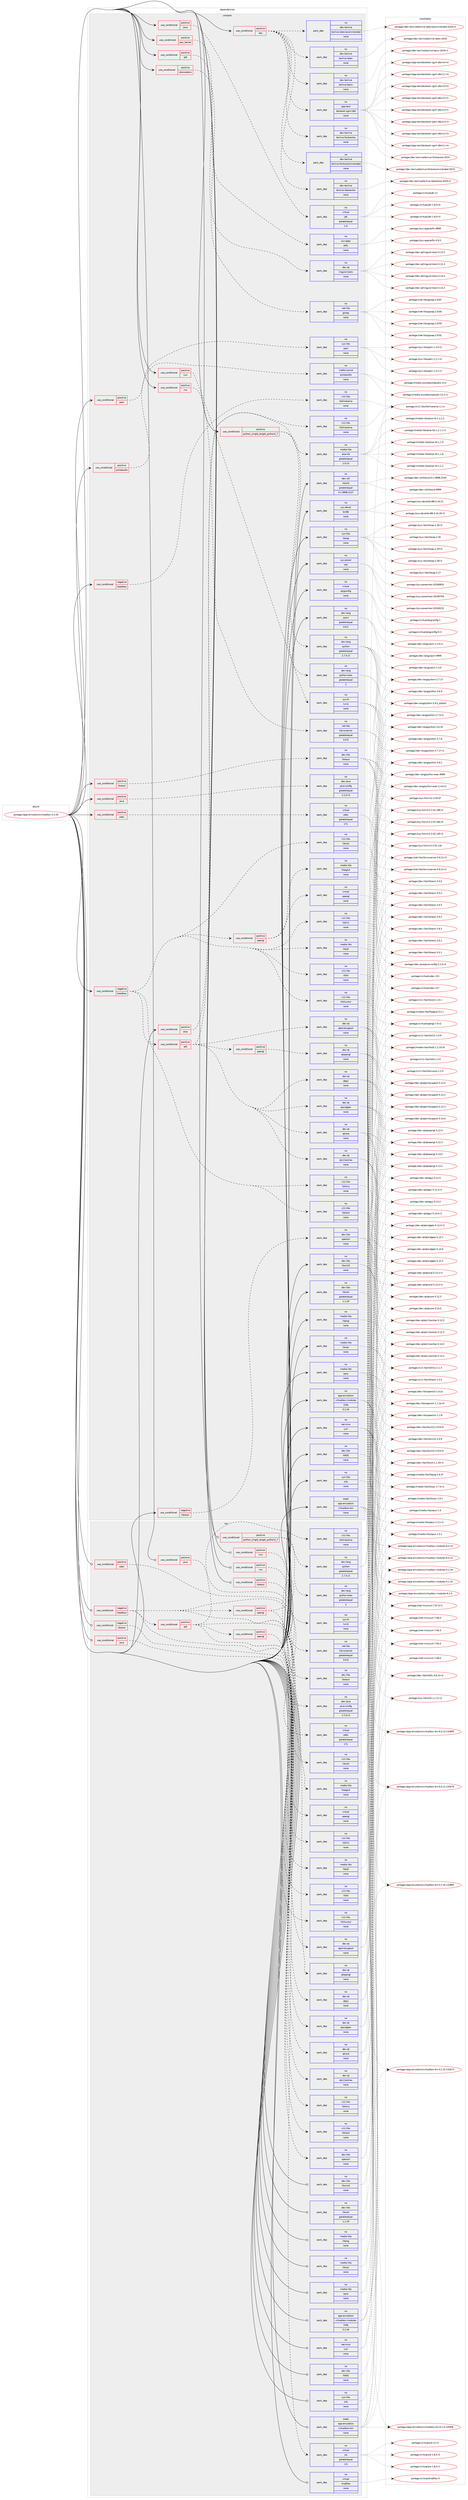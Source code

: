 digraph prolog {

# *************
# Graph options
# *************

newrank=true;
concentrate=true;
compound=true;
graph [rankdir=LR,fontname=Helvetica,fontsize=10,ranksep=1.5];#, ranksep=2.5, nodesep=0.2];
edge  [arrowhead=vee];
node  [fontname=Helvetica,fontsize=10];

# **********
# The ebuild
# **********

subgraph cluster_leftcol {
color=gray;
rank=same;
label=<<i>ebuild</i>>;
id [label="portage://app-emulation/virtualbox-5.2.34", color=red, width=4, href="../app-emulation/virtualbox-5.2.34.svg"];
}

# ****************
# The dependencies
# ****************

subgraph cluster_midcol {
color=gray;
label=<<i>dependencies</i>>;
subgraph cluster_compile {
fillcolor="#eeeeee";
style=filled;
label=<<i>compile</i>>;
subgraph cond146895 {
dependency624873 [label=<<TABLE BORDER="0" CELLBORDER="1" CELLSPACING="0" CELLPADDING="4"><TR><TD ROWSPAN="3" CELLPADDING="10">use_conditional</TD></TR><TR><TD>negative</TD></TR><TR><TD>headless</TD></TR></TABLE>>, shape=none, color=red];
subgraph pack469632 {
dependency624874 [label=<<TABLE BORDER="0" CELLBORDER="1" CELLSPACING="0" CELLPADDING="4" WIDTH="220"><TR><TD ROWSPAN="6" CELLPADDING="30">pack_dep</TD></TR><TR><TD WIDTH="110">no</TD></TR><TR><TD>media-libs</TD></TR><TR><TD>libsdl</TD></TR><TR><TD>none</TD></TR><TR><TD></TD></TR></TABLE>>, shape=none, color=blue];
}
dependency624873:e -> dependency624874:w [weight=20,style="dashed",arrowhead="vee"];
subgraph pack469633 {
dependency624875 [label=<<TABLE BORDER="0" CELLBORDER="1" CELLSPACING="0" CELLPADDING="4" WIDTH="220"><TR><TD ROWSPAN="6" CELLPADDING="30">pack_dep</TD></TR><TR><TD WIDTH="110">no</TD></TR><TR><TD>x11-libs</TD></TR><TR><TD>libX11</TD></TR><TR><TD>none</TD></TR><TR><TD></TD></TR></TABLE>>, shape=none, color=blue];
}
dependency624873:e -> dependency624875:w [weight=20,style="dashed",arrowhead="vee"];
subgraph pack469634 {
dependency624876 [label=<<TABLE BORDER="0" CELLBORDER="1" CELLSPACING="0" CELLPADDING="4" WIDTH="220"><TR><TD ROWSPAN="6" CELLPADDING="30">pack_dep</TD></TR><TR><TD WIDTH="110">no</TD></TR><TR><TD>x11-libs</TD></TR><TR><TD>libxcb</TD></TR><TR><TD>none</TD></TR><TR><TD></TD></TR></TABLE>>, shape=none, color=blue];
}
dependency624873:e -> dependency624876:w [weight=20,style="dashed",arrowhead="vee"];
subgraph pack469635 {
dependency624877 [label=<<TABLE BORDER="0" CELLBORDER="1" CELLSPACING="0" CELLPADDING="4" WIDTH="220"><TR><TD ROWSPAN="6" CELLPADDING="30">pack_dep</TD></TR><TR><TD WIDTH="110">no</TD></TR><TR><TD>x11-libs</TD></TR><TR><TD>libXcursor</TD></TR><TR><TD>none</TD></TR><TR><TD></TD></TR></TABLE>>, shape=none, color=blue];
}
dependency624873:e -> dependency624877:w [weight=20,style="dashed",arrowhead="vee"];
subgraph pack469636 {
dependency624878 [label=<<TABLE BORDER="0" CELLBORDER="1" CELLSPACING="0" CELLPADDING="4" WIDTH="220"><TR><TD ROWSPAN="6" CELLPADDING="30">pack_dep</TD></TR><TR><TD WIDTH="110">no</TD></TR><TR><TD>x11-libs</TD></TR><TR><TD>libXext</TD></TR><TR><TD>none</TD></TR><TR><TD></TD></TR></TABLE>>, shape=none, color=blue];
}
dependency624873:e -> dependency624878:w [weight=20,style="dashed",arrowhead="vee"];
subgraph pack469637 {
dependency624879 [label=<<TABLE BORDER="0" CELLBORDER="1" CELLSPACING="0" CELLPADDING="4" WIDTH="220"><TR><TD ROWSPAN="6" CELLPADDING="30">pack_dep</TD></TR><TR><TD WIDTH="110">no</TD></TR><TR><TD>x11-libs</TD></TR><TR><TD>libXmu</TD></TR><TR><TD>none</TD></TR><TR><TD></TD></TR></TABLE>>, shape=none, color=blue];
}
dependency624873:e -> dependency624879:w [weight=20,style="dashed",arrowhead="vee"];
subgraph pack469638 {
dependency624880 [label=<<TABLE BORDER="0" CELLBORDER="1" CELLSPACING="0" CELLPADDING="4" WIDTH="220"><TR><TD ROWSPAN="6" CELLPADDING="30">pack_dep</TD></TR><TR><TD WIDTH="110">no</TD></TR><TR><TD>x11-libs</TD></TR><TR><TD>libXt</TD></TR><TR><TD>none</TD></TR><TR><TD></TD></TR></TABLE>>, shape=none, color=blue];
}
dependency624873:e -> dependency624880:w [weight=20,style="dashed",arrowhead="vee"];
subgraph cond146896 {
dependency624881 [label=<<TABLE BORDER="0" CELLBORDER="1" CELLSPACING="0" CELLPADDING="4"><TR><TD ROWSPAN="3" CELLPADDING="10">use_conditional</TD></TR><TR><TD>positive</TD></TR><TR><TD>opengl</TD></TR></TABLE>>, shape=none, color=red];
subgraph pack469639 {
dependency624882 [label=<<TABLE BORDER="0" CELLBORDER="1" CELLSPACING="0" CELLPADDING="4" WIDTH="220"><TR><TD ROWSPAN="6" CELLPADDING="30">pack_dep</TD></TR><TR><TD WIDTH="110">no</TD></TR><TR><TD>virtual</TD></TR><TR><TD>opengl</TD></TR><TR><TD>none</TD></TR><TR><TD></TD></TR></TABLE>>, shape=none, color=blue];
}
dependency624881:e -> dependency624882:w [weight=20,style="dashed",arrowhead="vee"];
subgraph pack469640 {
dependency624883 [label=<<TABLE BORDER="0" CELLBORDER="1" CELLSPACING="0" CELLPADDING="4" WIDTH="220"><TR><TD ROWSPAN="6" CELLPADDING="30">pack_dep</TD></TR><TR><TD WIDTH="110">no</TD></TR><TR><TD>media-libs</TD></TR><TR><TD>freeglut</TD></TR><TR><TD>none</TD></TR><TR><TD></TD></TR></TABLE>>, shape=none, color=blue];
}
dependency624881:e -> dependency624883:w [weight=20,style="dashed",arrowhead="vee"];
}
dependency624873:e -> dependency624881:w [weight=20,style="dashed",arrowhead="vee"];
subgraph cond146897 {
dependency624884 [label=<<TABLE BORDER="0" CELLBORDER="1" CELLSPACING="0" CELLPADDING="4"><TR><TD ROWSPAN="3" CELLPADDING="10">use_conditional</TD></TR><TR><TD>positive</TD></TR><TR><TD>qt5</TD></TR></TABLE>>, shape=none, color=red];
subgraph pack469641 {
dependency624885 [label=<<TABLE BORDER="0" CELLBORDER="1" CELLSPACING="0" CELLPADDING="4" WIDTH="220"><TR><TD ROWSPAN="6" CELLPADDING="30">pack_dep</TD></TR><TR><TD WIDTH="110">no</TD></TR><TR><TD>dev-qt</TD></TR><TR><TD>qtcore</TD></TR><TR><TD>none</TD></TR><TR><TD></TD></TR></TABLE>>, shape=none, color=blue];
}
dependency624884:e -> dependency624885:w [weight=20,style="dashed",arrowhead="vee"];
subgraph pack469642 {
dependency624886 [label=<<TABLE BORDER="0" CELLBORDER="1" CELLSPACING="0" CELLPADDING="4" WIDTH="220"><TR><TD ROWSPAN="6" CELLPADDING="30">pack_dep</TD></TR><TR><TD WIDTH="110">no</TD></TR><TR><TD>dev-qt</TD></TR><TR><TD>qtgui</TD></TR><TR><TD>none</TD></TR><TR><TD></TD></TR></TABLE>>, shape=none, color=blue];
}
dependency624884:e -> dependency624886:w [weight=20,style="dashed",arrowhead="vee"];
subgraph pack469643 {
dependency624887 [label=<<TABLE BORDER="0" CELLBORDER="1" CELLSPACING="0" CELLPADDING="4" WIDTH="220"><TR><TD ROWSPAN="6" CELLPADDING="30">pack_dep</TD></TR><TR><TD WIDTH="110">no</TD></TR><TR><TD>dev-qt</TD></TR><TR><TD>qtprintsupport</TD></TR><TR><TD>none</TD></TR><TR><TD></TD></TR></TABLE>>, shape=none, color=blue];
}
dependency624884:e -> dependency624887:w [weight=20,style="dashed",arrowhead="vee"];
subgraph pack469644 {
dependency624888 [label=<<TABLE BORDER="0" CELLBORDER="1" CELLSPACING="0" CELLPADDING="4" WIDTH="220"><TR><TD ROWSPAN="6" CELLPADDING="30">pack_dep</TD></TR><TR><TD WIDTH="110">no</TD></TR><TR><TD>dev-qt</TD></TR><TR><TD>qtwidgets</TD></TR><TR><TD>none</TD></TR><TR><TD></TD></TR></TABLE>>, shape=none, color=blue];
}
dependency624884:e -> dependency624888:w [weight=20,style="dashed",arrowhead="vee"];
subgraph pack469645 {
dependency624889 [label=<<TABLE BORDER="0" CELLBORDER="1" CELLSPACING="0" CELLPADDING="4" WIDTH="220"><TR><TD ROWSPAN="6" CELLPADDING="30">pack_dep</TD></TR><TR><TD WIDTH="110">no</TD></TR><TR><TD>dev-qt</TD></TR><TR><TD>qtx11extras</TD></TR><TR><TD>none</TD></TR><TR><TD></TD></TR></TABLE>>, shape=none, color=blue];
}
dependency624884:e -> dependency624889:w [weight=20,style="dashed",arrowhead="vee"];
subgraph cond146898 {
dependency624890 [label=<<TABLE BORDER="0" CELLBORDER="1" CELLSPACING="0" CELLPADDING="4"><TR><TD ROWSPAN="3" CELLPADDING="10">use_conditional</TD></TR><TR><TD>positive</TD></TR><TR><TD>opengl</TD></TR></TABLE>>, shape=none, color=red];
subgraph pack469646 {
dependency624891 [label=<<TABLE BORDER="0" CELLBORDER="1" CELLSPACING="0" CELLPADDING="4" WIDTH="220"><TR><TD ROWSPAN="6" CELLPADDING="30">pack_dep</TD></TR><TR><TD WIDTH="110">no</TD></TR><TR><TD>dev-qt</TD></TR><TR><TD>qtopengl</TD></TR><TR><TD>none</TD></TR><TR><TD></TD></TR></TABLE>>, shape=none, color=blue];
}
dependency624890:e -> dependency624891:w [weight=20,style="dashed",arrowhead="vee"];
}
dependency624884:e -> dependency624890:w [weight=20,style="dashed",arrowhead="vee"];
subgraph pack469647 {
dependency624892 [label=<<TABLE BORDER="0" CELLBORDER="1" CELLSPACING="0" CELLPADDING="4" WIDTH="220"><TR><TD ROWSPAN="6" CELLPADDING="30">pack_dep</TD></TR><TR><TD WIDTH="110">no</TD></TR><TR><TD>x11-libs</TD></TR><TR><TD>libXinerama</TD></TR><TR><TD>none</TD></TR><TR><TD></TD></TR></TABLE>>, shape=none, color=blue];
}
dependency624884:e -> dependency624892:w [weight=20,style="dashed",arrowhead="vee"];
}
dependency624873:e -> dependency624884:w [weight=20,style="dashed",arrowhead="vee"];
}
id:e -> dependency624873:w [weight=20,style="solid",arrowhead="vee"];
subgraph cond146899 {
dependency624893 [label=<<TABLE BORDER="0" CELLBORDER="1" CELLSPACING="0" CELLPADDING="4"><TR><TD ROWSPAN="3" CELLPADDING="10">use_conditional</TD></TR><TR><TD>negative</TD></TR><TR><TD>headless</TD></TR></TABLE>>, shape=none, color=red];
subgraph pack469648 {
dependency624894 [label=<<TABLE BORDER="0" CELLBORDER="1" CELLSPACING="0" CELLPADDING="4" WIDTH="220"><TR><TD ROWSPAN="6" CELLPADDING="30">pack_dep</TD></TR><TR><TD WIDTH="110">no</TD></TR><TR><TD>x11-libs</TD></TR><TR><TD>libXinerama</TD></TR><TR><TD>none</TD></TR><TR><TD></TD></TR></TABLE>>, shape=none, color=blue];
}
dependency624893:e -> dependency624894:w [weight=20,style="dashed",arrowhead="vee"];
}
id:e -> dependency624893:w [weight=20,style="solid",arrowhead="vee"];
subgraph cond146900 {
dependency624895 [label=<<TABLE BORDER="0" CELLBORDER="1" CELLSPACING="0" CELLPADDING="4"><TR><TD ROWSPAN="3" CELLPADDING="10">use_conditional</TD></TR><TR><TD>negative</TD></TR><TR><TD>libressl</TD></TR></TABLE>>, shape=none, color=red];
subgraph pack469649 {
dependency624896 [label=<<TABLE BORDER="0" CELLBORDER="1" CELLSPACING="0" CELLPADDING="4" WIDTH="220"><TR><TD ROWSPAN="6" CELLPADDING="30">pack_dep</TD></TR><TR><TD WIDTH="110">no</TD></TR><TR><TD>dev-libs</TD></TR><TR><TD>openssl</TD></TR><TR><TD>none</TD></TR><TR><TD></TD></TR></TABLE>>, shape=none, color=blue];
}
dependency624895:e -> dependency624896:w [weight=20,style="dashed",arrowhead="vee"];
}
id:e -> dependency624895:w [weight=20,style="solid",arrowhead="vee"];
subgraph cond146901 {
dependency624897 [label=<<TABLE BORDER="0" CELLBORDER="1" CELLSPACING="0" CELLPADDING="4"><TR><TD ROWSPAN="3" CELLPADDING="10">use_conditional</TD></TR><TR><TD>positive</TD></TR><TR><TD>alsa</TD></TR></TABLE>>, shape=none, color=red];
subgraph pack469650 {
dependency624898 [label=<<TABLE BORDER="0" CELLBORDER="1" CELLSPACING="0" CELLPADDING="4" WIDTH="220"><TR><TD ROWSPAN="6" CELLPADDING="30">pack_dep</TD></TR><TR><TD WIDTH="110">no</TD></TR><TR><TD>media-libs</TD></TR><TR><TD>alsa-lib</TD></TR><TR><TD>greaterequal</TD></TR><TR><TD>1.0.13</TD></TR></TABLE>>, shape=none, color=blue];
}
dependency624897:e -> dependency624898:w [weight=20,style="dashed",arrowhead="vee"];
}
id:e -> dependency624897:w [weight=20,style="solid",arrowhead="vee"];
subgraph cond146902 {
dependency624899 [label=<<TABLE BORDER="0" CELLBORDER="1" CELLSPACING="0" CELLPADDING="4"><TR><TD ROWSPAN="3" CELLPADDING="10">use_conditional</TD></TR><TR><TD>positive</TD></TR><TR><TD>doc</TD></TR></TABLE>>, shape=none, color=red];
subgraph pack469651 {
dependency624900 [label=<<TABLE BORDER="0" CELLBORDER="1" CELLSPACING="0" CELLPADDING="4" WIDTH="220"><TR><TD ROWSPAN="6" CELLPADDING="30">pack_dep</TD></TR><TR><TD WIDTH="110">no</TD></TR><TR><TD>app-text</TD></TR><TR><TD>docbook-sgml-dtd</TD></TR><TR><TD>none</TD></TR><TR><TD></TD></TR></TABLE>>, shape=none, color=blue];
}
dependency624899:e -> dependency624900:w [weight=20,style="dashed",arrowhead="vee"];
subgraph pack469652 {
dependency624901 [label=<<TABLE BORDER="0" CELLBORDER="1" CELLSPACING="0" CELLPADDING="4" WIDTH="220"><TR><TD ROWSPAN="6" CELLPADDING="30">pack_dep</TD></TR><TR><TD WIDTH="110">no</TD></TR><TR><TD>dev-texlive</TD></TR><TR><TD>texlive-basic</TD></TR><TR><TD>none</TD></TR><TR><TD></TD></TR></TABLE>>, shape=none, color=blue];
}
dependency624899:e -> dependency624901:w [weight=20,style="dashed",arrowhead="vee"];
subgraph pack469653 {
dependency624902 [label=<<TABLE BORDER="0" CELLBORDER="1" CELLSPACING="0" CELLPADDING="4" WIDTH="220"><TR><TD ROWSPAN="6" CELLPADDING="30">pack_dep</TD></TR><TR><TD WIDTH="110">no</TD></TR><TR><TD>dev-texlive</TD></TR><TR><TD>texlive-latex</TD></TR><TR><TD>none</TD></TR><TR><TD></TD></TR></TABLE>>, shape=none, color=blue];
}
dependency624899:e -> dependency624902:w [weight=20,style="dashed",arrowhead="vee"];
subgraph pack469654 {
dependency624903 [label=<<TABLE BORDER="0" CELLBORDER="1" CELLSPACING="0" CELLPADDING="4" WIDTH="220"><TR><TD ROWSPAN="6" CELLPADDING="30">pack_dep</TD></TR><TR><TD WIDTH="110">no</TD></TR><TR><TD>dev-texlive</TD></TR><TR><TD>texlive-latexrecommended</TD></TR><TR><TD>none</TD></TR><TR><TD></TD></TR></TABLE>>, shape=none, color=blue];
}
dependency624899:e -> dependency624903:w [weight=20,style="dashed",arrowhead="vee"];
subgraph pack469655 {
dependency624904 [label=<<TABLE BORDER="0" CELLBORDER="1" CELLSPACING="0" CELLPADDING="4" WIDTH="220"><TR><TD ROWSPAN="6" CELLPADDING="30">pack_dep</TD></TR><TR><TD WIDTH="110">no</TD></TR><TR><TD>dev-texlive</TD></TR><TR><TD>texlive-latexextra</TD></TR><TR><TD>none</TD></TR><TR><TD></TD></TR></TABLE>>, shape=none, color=blue];
}
dependency624899:e -> dependency624904:w [weight=20,style="dashed",arrowhead="vee"];
subgraph pack469656 {
dependency624905 [label=<<TABLE BORDER="0" CELLBORDER="1" CELLSPACING="0" CELLPADDING="4" WIDTH="220"><TR><TD ROWSPAN="6" CELLPADDING="30">pack_dep</TD></TR><TR><TD WIDTH="110">no</TD></TR><TR><TD>dev-texlive</TD></TR><TR><TD>texlive-fontsrecommended</TD></TR><TR><TD>none</TD></TR><TR><TD></TD></TR></TABLE>>, shape=none, color=blue];
}
dependency624899:e -> dependency624905:w [weight=20,style="dashed",arrowhead="vee"];
subgraph pack469657 {
dependency624906 [label=<<TABLE BORDER="0" CELLBORDER="1" CELLSPACING="0" CELLPADDING="4" WIDTH="220"><TR><TD ROWSPAN="6" CELLPADDING="30">pack_dep</TD></TR><TR><TD WIDTH="110">no</TD></TR><TR><TD>dev-texlive</TD></TR><TR><TD>texlive-fontsextra</TD></TR><TR><TD>none</TD></TR><TR><TD></TD></TR></TABLE>>, shape=none, color=blue];
}
dependency624899:e -> dependency624906:w [weight=20,style="dashed",arrowhead="vee"];
}
id:e -> dependency624899:w [weight=20,style="solid",arrowhead="vee"];
subgraph cond146903 {
dependency624907 [label=<<TABLE BORDER="0" CELLBORDER="1" CELLSPACING="0" CELLPADDING="4"><TR><TD ROWSPAN="3" CELLPADDING="10">use_conditional</TD></TR><TR><TD>positive</TD></TR><TR><TD>java</TD></TR></TABLE>>, shape=none, color=red];
subgraph pack469658 {
dependency624908 [label=<<TABLE BORDER="0" CELLBORDER="1" CELLSPACING="0" CELLPADDING="4" WIDTH="220"><TR><TD ROWSPAN="6" CELLPADDING="30">pack_dep</TD></TR><TR><TD WIDTH="110">no</TD></TR><TR><TD>dev-java</TD></TR><TR><TD>java-config</TD></TR><TR><TD>greaterequal</TD></TR><TR><TD>2.2.0-r3</TD></TR></TABLE>>, shape=none, color=blue];
}
dependency624907:e -> dependency624908:w [weight=20,style="dashed",arrowhead="vee"];
}
id:e -> dependency624907:w [weight=20,style="solid",arrowhead="vee"];
subgraph cond146904 {
dependency624909 [label=<<TABLE BORDER="0" CELLBORDER="1" CELLSPACING="0" CELLPADDING="4"><TR><TD ROWSPAN="3" CELLPADDING="10">use_conditional</TD></TR><TR><TD>positive</TD></TR><TR><TD>java</TD></TR></TABLE>>, shape=none, color=red];
subgraph pack469659 {
dependency624910 [label=<<TABLE BORDER="0" CELLBORDER="1" CELLSPACING="0" CELLPADDING="4" WIDTH="220"><TR><TD ROWSPAN="6" CELLPADDING="30">pack_dep</TD></TR><TR><TD WIDTH="110">no</TD></TR><TR><TD>virtual</TD></TR><TR><TD>jdk</TD></TR><TR><TD>greaterequal</TD></TR><TR><TD>1.6</TD></TR></TABLE>>, shape=none, color=blue];
}
dependency624909:e -> dependency624910:w [weight=20,style="dashed",arrowhead="vee"];
}
id:e -> dependency624909:w [weight=20,style="solid",arrowhead="vee"];
subgraph cond146905 {
dependency624911 [label=<<TABLE BORDER="0" CELLBORDER="1" CELLSPACING="0" CELLPADDING="4"><TR><TD ROWSPAN="3" CELLPADDING="10">use_conditional</TD></TR><TR><TD>positive</TD></TR><TR><TD>libressl</TD></TR></TABLE>>, shape=none, color=red];
subgraph pack469660 {
dependency624912 [label=<<TABLE BORDER="0" CELLBORDER="1" CELLSPACING="0" CELLPADDING="4" WIDTH="220"><TR><TD ROWSPAN="6" CELLPADDING="30">pack_dep</TD></TR><TR><TD WIDTH="110">no</TD></TR><TR><TD>dev-libs</TD></TR><TR><TD>libressl</TD></TR><TR><TD>none</TD></TR><TR><TD></TD></TR></TABLE>>, shape=none, color=blue];
}
dependency624911:e -> dependency624912:w [weight=20,style="dashed",arrowhead="vee"];
}
id:e -> dependency624911:w [weight=20,style="solid",arrowhead="vee"];
subgraph cond146906 {
dependency624913 [label=<<TABLE BORDER="0" CELLBORDER="1" CELLSPACING="0" CELLPADDING="4"><TR><TD ROWSPAN="3" CELLPADDING="10">use_conditional</TD></TR><TR><TD>positive</TD></TR><TR><TD>lvm</TD></TR></TABLE>>, shape=none, color=red];
subgraph pack469661 {
dependency624914 [label=<<TABLE BORDER="0" CELLBORDER="1" CELLSPACING="0" CELLPADDING="4" WIDTH="220"><TR><TD ROWSPAN="6" CELLPADDING="30">pack_dep</TD></TR><TR><TD WIDTH="110">no</TD></TR><TR><TD>sys-fs</TD></TR><TR><TD>lvm2</TD></TR><TR><TD>none</TD></TR><TR><TD></TD></TR></TABLE>>, shape=none, color=blue];
}
dependency624913:e -> dependency624914:w [weight=20,style="dashed",arrowhead="vee"];
}
id:e -> dependency624913:w [weight=20,style="solid",arrowhead="vee"];
subgraph cond146907 {
dependency624915 [label=<<TABLE BORDER="0" CELLBORDER="1" CELLSPACING="0" CELLPADDING="4"><TR><TD ROWSPAN="3" CELLPADDING="10">use_conditional</TD></TR><TR><TD>positive</TD></TR><TR><TD>pam</TD></TR></TABLE>>, shape=none, color=red];
subgraph pack469662 {
dependency624916 [label=<<TABLE BORDER="0" CELLBORDER="1" CELLSPACING="0" CELLPADDING="4" WIDTH="220"><TR><TD ROWSPAN="6" CELLPADDING="30">pack_dep</TD></TR><TR><TD WIDTH="110">no</TD></TR><TR><TD>sys-libs</TD></TR><TR><TD>pam</TD></TR><TR><TD>none</TD></TR><TR><TD></TD></TR></TABLE>>, shape=none, color=blue];
}
dependency624915:e -> dependency624916:w [weight=20,style="dashed",arrowhead="vee"];
}
id:e -> dependency624915:w [weight=20,style="solid",arrowhead="vee"];
subgraph cond146908 {
dependency624917 [label=<<TABLE BORDER="0" CELLBORDER="1" CELLSPACING="0" CELLPADDING="4"><TR><TD ROWSPAN="3" CELLPADDING="10">use_conditional</TD></TR><TR><TD>positive</TD></TR><TR><TD>pax_kernel</TD></TR></TABLE>>, shape=none, color=red];
subgraph pack469663 {
dependency624918 [label=<<TABLE BORDER="0" CELLBORDER="1" CELLSPACING="0" CELLPADDING="4" WIDTH="220"><TR><TD ROWSPAN="6" CELLPADDING="30">pack_dep</TD></TR><TR><TD WIDTH="110">no</TD></TR><TR><TD>sys-apps</TD></TR><TR><TD>elfix</TD></TR><TR><TD>none</TD></TR><TR><TD></TD></TR></TABLE>>, shape=none, color=blue];
}
dependency624917:e -> dependency624918:w [weight=20,style="dashed",arrowhead="vee"];
}
id:e -> dependency624917:w [weight=20,style="solid",arrowhead="vee"];
subgraph cond146909 {
dependency624919 [label=<<TABLE BORDER="0" CELLBORDER="1" CELLSPACING="0" CELLPADDING="4"><TR><TD ROWSPAN="3" CELLPADDING="10">use_conditional</TD></TR><TR><TD>positive</TD></TR><TR><TD>pulseaudio</TD></TR></TABLE>>, shape=none, color=red];
subgraph pack469664 {
dependency624920 [label=<<TABLE BORDER="0" CELLBORDER="1" CELLSPACING="0" CELLPADDING="4" WIDTH="220"><TR><TD ROWSPAN="6" CELLPADDING="30">pack_dep</TD></TR><TR><TD WIDTH="110">no</TD></TR><TR><TD>media-sound</TD></TR><TR><TD>pulseaudio</TD></TR><TR><TD>none</TD></TR><TR><TD></TD></TR></TABLE>>, shape=none, color=blue];
}
dependency624919:e -> dependency624920:w [weight=20,style="dashed",arrowhead="vee"];
}
id:e -> dependency624919:w [weight=20,style="solid",arrowhead="vee"];
subgraph cond146910 {
dependency624921 [label=<<TABLE BORDER="0" CELLBORDER="1" CELLSPACING="0" CELLPADDING="4"><TR><TD ROWSPAN="3" CELLPADDING="10">use_conditional</TD></TR><TR><TD>positive</TD></TR><TR><TD>python_single_target_python2_7</TD></TR></TABLE>>, shape=none, color=red];
subgraph pack469665 {
dependency624922 [label=<<TABLE BORDER="0" CELLBORDER="1" CELLSPACING="0" CELLPADDING="4" WIDTH="220"><TR><TD ROWSPAN="6" CELLPADDING="30">pack_dep</TD></TR><TR><TD WIDTH="110">no</TD></TR><TR><TD>dev-lang</TD></TR><TR><TD>python</TD></TR><TR><TD>greaterequal</TD></TR><TR><TD>2.7.5-r2</TD></TR></TABLE>>, shape=none, color=blue];
}
dependency624921:e -> dependency624922:w [weight=20,style="dashed",arrowhead="vee"];
subgraph pack469666 {
dependency624923 [label=<<TABLE BORDER="0" CELLBORDER="1" CELLSPACING="0" CELLPADDING="4" WIDTH="220"><TR><TD ROWSPAN="6" CELLPADDING="30">pack_dep</TD></TR><TR><TD WIDTH="110">no</TD></TR><TR><TD>dev-lang</TD></TR><TR><TD>python-exec</TD></TR><TR><TD>greaterequal</TD></TR><TR><TD>2</TD></TR></TABLE>>, shape=none, color=blue];
}
dependency624921:e -> dependency624923:w [weight=20,style="dashed",arrowhead="vee"];
}
id:e -> dependency624921:w [weight=20,style="solid",arrowhead="vee"];
subgraph cond146911 {
dependency624924 [label=<<TABLE BORDER="0" CELLBORDER="1" CELLSPACING="0" CELLPADDING="4"><TR><TD ROWSPAN="3" CELLPADDING="10">use_conditional</TD></TR><TR><TD>positive</TD></TR><TR><TD>qt5</TD></TR></TABLE>>, shape=none, color=red];
subgraph pack469667 {
dependency624925 [label=<<TABLE BORDER="0" CELLBORDER="1" CELLSPACING="0" CELLPADDING="4" WIDTH="220"><TR><TD ROWSPAN="6" CELLPADDING="30">pack_dep</TD></TR><TR><TD WIDTH="110">no</TD></TR><TR><TD>dev-qt</TD></TR><TR><TD>linguist-tools</TD></TR><TR><TD>none</TD></TR><TR><TD></TD></TR></TABLE>>, shape=none, color=blue];
}
dependency624924:e -> dependency624925:w [weight=20,style="dashed",arrowhead="vee"];
}
id:e -> dependency624924:w [weight=20,style="solid",arrowhead="vee"];
subgraph cond146912 {
dependency624926 [label=<<TABLE BORDER="0" CELLBORDER="1" CELLSPACING="0" CELLPADDING="4"><TR><TD ROWSPAN="3" CELLPADDING="10">use_conditional</TD></TR><TR><TD>positive</TD></TR><TR><TD>udev</TD></TR></TABLE>>, shape=none, color=red];
subgraph pack469668 {
dependency624927 [label=<<TABLE BORDER="0" CELLBORDER="1" CELLSPACING="0" CELLPADDING="4" WIDTH="220"><TR><TD ROWSPAN="6" CELLPADDING="30">pack_dep</TD></TR><TR><TD WIDTH="110">no</TD></TR><TR><TD>virtual</TD></TR><TR><TD>udev</TD></TR><TR><TD>greaterequal</TD></TR><TR><TD>171</TD></TR></TABLE>>, shape=none, color=blue];
}
dependency624926:e -> dependency624927:w [weight=20,style="dashed",arrowhead="vee"];
}
id:e -> dependency624926:w [weight=20,style="solid",arrowhead="vee"];
subgraph cond146913 {
dependency624928 [label=<<TABLE BORDER="0" CELLBORDER="1" CELLSPACING="0" CELLPADDING="4"><TR><TD ROWSPAN="3" CELLPADDING="10">use_conditional</TD></TR><TR><TD>positive</TD></TR><TR><TD>vboxwebsrv</TD></TR></TABLE>>, shape=none, color=red];
subgraph pack469669 {
dependency624929 [label=<<TABLE BORDER="0" CELLBORDER="1" CELLSPACING="0" CELLPADDING="4" WIDTH="220"><TR><TD ROWSPAN="6" CELLPADDING="30">pack_dep</TD></TR><TR><TD WIDTH="110">no</TD></TR><TR><TD>net-libs</TD></TR><TR><TD>gsoap</TD></TR><TR><TD>none</TD></TR><TR><TD></TD></TR></TABLE>>, shape=none, color=blue];
}
dependency624928:e -> dependency624929:w [weight=20,style="dashed",arrowhead="vee"];
}
id:e -> dependency624928:w [weight=20,style="solid",arrowhead="vee"];
subgraph cond146914 {
dependency624930 [label=<<TABLE BORDER="0" CELLBORDER="1" CELLSPACING="0" CELLPADDING="4"><TR><TD ROWSPAN="3" CELLPADDING="10">use_conditional</TD></TR><TR><TD>positive</TD></TR><TR><TD>vnc</TD></TR></TABLE>>, shape=none, color=red];
subgraph pack469670 {
dependency624931 [label=<<TABLE BORDER="0" CELLBORDER="1" CELLSPACING="0" CELLPADDING="4" WIDTH="220"><TR><TD ROWSPAN="6" CELLPADDING="30">pack_dep</TD></TR><TR><TD WIDTH="110">no</TD></TR><TR><TD>net-libs</TD></TR><TR><TD>libvncserver</TD></TR><TR><TD>greaterequal</TD></TR><TR><TD>0.9.9</TD></TR></TABLE>>, shape=none, color=blue];
}
dependency624930:e -> dependency624931:w [weight=20,style="dashed",arrowhead="vee"];
}
id:e -> dependency624930:w [weight=20,style="solid",arrowhead="vee"];
subgraph pack469671 {
dependency624932 [label=<<TABLE BORDER="0" CELLBORDER="1" CELLSPACING="0" CELLPADDING="4" WIDTH="220"><TR><TD ROWSPAN="6" CELLPADDING="30">pack_dep</TD></TR><TR><TD WIDTH="110">no</TD></TR><TR><TD>app-emulation</TD></TR><TR><TD>virtualbox-modules</TD></TR><TR><TD>tilde</TD></TR><TR><TD>5.2.34</TD></TR></TABLE>>, shape=none, color=blue];
}
id:e -> dependency624932:w [weight=20,style="solid",arrowhead="vee"];
subgraph pack469672 {
dependency624933 [label=<<TABLE BORDER="0" CELLBORDER="1" CELLSPACING="0" CELLPADDING="4" WIDTH="220"><TR><TD ROWSPAN="6" CELLPADDING="30">pack_dep</TD></TR><TR><TD WIDTH="110">no</TD></TR><TR><TD>dev-lang</TD></TR><TR><TD>yasm</TD></TR><TR><TD>greaterequal</TD></TR><TR><TD>0.6.2</TD></TR></TABLE>>, shape=none, color=blue];
}
id:e -> dependency624933:w [weight=20,style="solid",arrowhead="vee"];
subgraph pack469673 {
dependency624934 [label=<<TABLE BORDER="0" CELLBORDER="1" CELLSPACING="0" CELLPADDING="4" WIDTH="220"><TR><TD ROWSPAN="6" CELLPADDING="30">pack_dep</TD></TR><TR><TD WIDTH="110">no</TD></TR><TR><TD>dev-libs</TD></TR><TR><TD>libIDL</TD></TR><TR><TD>none</TD></TR><TR><TD></TD></TR></TABLE>>, shape=none, color=blue];
}
id:e -> dependency624934:w [weight=20,style="solid",arrowhead="vee"];
subgraph pack469674 {
dependency624935 [label=<<TABLE BORDER="0" CELLBORDER="1" CELLSPACING="0" CELLPADDING="4" WIDTH="220"><TR><TD ROWSPAN="6" CELLPADDING="30">pack_dep</TD></TR><TR><TD WIDTH="110">no</TD></TR><TR><TD>dev-libs</TD></TR><TR><TD>libxml2</TD></TR><TR><TD>none</TD></TR><TR><TD></TD></TR></TABLE>>, shape=none, color=blue];
}
id:e -> dependency624935:w [weight=20,style="solid",arrowhead="vee"];
subgraph pack469675 {
dependency624936 [label=<<TABLE BORDER="0" CELLBORDER="1" CELLSPACING="0" CELLPADDING="4" WIDTH="220"><TR><TD ROWSPAN="6" CELLPADDING="30">pack_dep</TD></TR><TR><TD WIDTH="110">no</TD></TR><TR><TD>dev-libs</TD></TR><TR><TD>libxslt</TD></TR><TR><TD>greaterequal</TD></TR><TR><TD>1.1.19</TD></TR></TABLE>>, shape=none, color=blue];
}
id:e -> dependency624936:w [weight=20,style="solid",arrowhead="vee"];
subgraph pack469676 {
dependency624937 [label=<<TABLE BORDER="0" CELLBORDER="1" CELLSPACING="0" CELLPADDING="4" WIDTH="220"><TR><TD ROWSPAN="6" CELLPADDING="30">pack_dep</TD></TR><TR><TD WIDTH="110">no</TD></TR><TR><TD>dev-util</TD></TR><TR><TD>kbuild</TD></TR><TR><TD>greaterequal</TD></TR><TR><TD>0.1.9998.3127</TD></TR></TABLE>>, shape=none, color=blue];
}
id:e -> dependency624937:w [weight=20,style="solid",arrowhead="vee"];
subgraph pack469677 {
dependency624938 [label=<<TABLE BORDER="0" CELLBORDER="1" CELLSPACING="0" CELLPADDING="4" WIDTH="220"><TR><TD ROWSPAN="6" CELLPADDING="30">pack_dep</TD></TR><TR><TD WIDTH="110">no</TD></TR><TR><TD>media-libs</TD></TR><TR><TD>libpng</TD></TR><TR><TD>none</TD></TR><TR><TD></TD></TR></TABLE>>, shape=none, color=blue];
}
id:e -> dependency624938:w [weight=20,style="solid",arrowhead="vee"];
subgraph pack469678 {
dependency624939 [label=<<TABLE BORDER="0" CELLBORDER="1" CELLSPACING="0" CELLPADDING="4" WIDTH="220"><TR><TD ROWSPAN="6" CELLPADDING="30">pack_dep</TD></TR><TR><TD WIDTH="110">no</TD></TR><TR><TD>media-libs</TD></TR><TR><TD>libvpx</TD></TR><TR><TD>none</TD></TR><TR><TD></TD></TR></TABLE>>, shape=none, color=blue];
}
id:e -> dependency624939:w [weight=20,style="solid",arrowhead="vee"];
subgraph pack469679 {
dependency624940 [label=<<TABLE BORDER="0" CELLBORDER="1" CELLSPACING="0" CELLPADDING="4" WIDTH="220"><TR><TD ROWSPAN="6" CELLPADDING="30">pack_dep</TD></TR><TR><TD WIDTH="110">no</TD></TR><TR><TD>media-libs</TD></TR><TR><TD>opus</TD></TR><TR><TD>none</TD></TR><TR><TD></TD></TR></TABLE>>, shape=none, color=blue];
}
id:e -> dependency624940:w [weight=20,style="solid",arrowhead="vee"];
subgraph pack469680 {
dependency624941 [label=<<TABLE BORDER="0" CELLBORDER="1" CELLSPACING="0" CELLPADDING="4" WIDTH="220"><TR><TD ROWSPAN="6" CELLPADDING="30">pack_dep</TD></TR><TR><TD WIDTH="110">no</TD></TR><TR><TD>net-misc</TD></TR><TR><TD>curl</TD></TR><TR><TD>none</TD></TR><TR><TD></TD></TR></TABLE>>, shape=none, color=blue];
}
id:e -> dependency624941:w [weight=20,style="solid",arrowhead="vee"];
subgraph pack469681 {
dependency624942 [label=<<TABLE BORDER="0" CELLBORDER="1" CELLSPACING="0" CELLPADDING="4" WIDTH="220"><TR><TD ROWSPAN="6" CELLPADDING="30">pack_dep</TD></TR><TR><TD WIDTH="110">no</TD></TR><TR><TD>sys-devel</TD></TR><TR><TD>bin86</TD></TR><TR><TD>none</TD></TR><TR><TD></TD></TR></TABLE>>, shape=none, color=blue];
}
id:e -> dependency624942:w [weight=20,style="solid",arrowhead="vee"];
subgraph pack469682 {
dependency624943 [label=<<TABLE BORDER="0" CELLBORDER="1" CELLSPACING="0" CELLPADDING="4" WIDTH="220"><TR><TD ROWSPAN="6" CELLPADDING="30">pack_dep</TD></TR><TR><TD WIDTH="110">no</TD></TR><TR><TD>sys-libs</TD></TR><TR><TD>libcap</TD></TR><TR><TD>none</TD></TR><TR><TD></TD></TR></TABLE>>, shape=none, color=blue];
}
id:e -> dependency624943:w [weight=20,style="solid",arrowhead="vee"];
subgraph pack469683 {
dependency624944 [label=<<TABLE BORDER="0" CELLBORDER="1" CELLSPACING="0" CELLPADDING="4" WIDTH="220"><TR><TD ROWSPAN="6" CELLPADDING="30">pack_dep</TD></TR><TR><TD WIDTH="110">no</TD></TR><TR><TD>sys-libs</TD></TR><TR><TD>zlib</TD></TR><TR><TD>none</TD></TR><TR><TD></TD></TR></TABLE>>, shape=none, color=blue];
}
id:e -> dependency624944:w [weight=20,style="solid",arrowhead="vee"];
subgraph pack469684 {
dependency624945 [label=<<TABLE BORDER="0" CELLBORDER="1" CELLSPACING="0" CELLPADDING="4" WIDTH="220"><TR><TD ROWSPAN="6" CELLPADDING="30">pack_dep</TD></TR><TR><TD WIDTH="110">no</TD></TR><TR><TD>sys-power</TD></TR><TR><TD>iasl</TD></TR><TR><TD>none</TD></TR><TR><TD></TD></TR></TABLE>>, shape=none, color=blue];
}
id:e -> dependency624945:w [weight=20,style="solid",arrowhead="vee"];
subgraph pack469685 {
dependency624946 [label=<<TABLE BORDER="0" CELLBORDER="1" CELLSPACING="0" CELLPADDING="4" WIDTH="220"><TR><TD ROWSPAN="6" CELLPADDING="30">pack_dep</TD></TR><TR><TD WIDTH="110">no</TD></TR><TR><TD>virtual</TD></TR><TR><TD>pkgconfig</TD></TR><TR><TD>none</TD></TR><TR><TD></TD></TR></TABLE>>, shape=none, color=blue];
}
id:e -> dependency624946:w [weight=20,style="solid",arrowhead="vee"];
subgraph pack469686 {
dependency624947 [label=<<TABLE BORDER="0" CELLBORDER="1" CELLSPACING="0" CELLPADDING="4" WIDTH="220"><TR><TD ROWSPAN="6" CELLPADDING="30">pack_dep</TD></TR><TR><TD WIDTH="110">weak</TD></TR><TR><TD>app-emulation</TD></TR><TR><TD>virtualbox-bin</TD></TR><TR><TD>none</TD></TR><TR><TD></TD></TR></TABLE>>, shape=none, color=blue];
}
id:e -> dependency624947:w [weight=20,style="solid",arrowhead="vee"];
}
subgraph cluster_compileandrun {
fillcolor="#eeeeee";
style=filled;
label=<<i>compile and run</i>>;
}
subgraph cluster_run {
fillcolor="#eeeeee";
style=filled;
label=<<i>run</i>>;
subgraph cond146915 {
dependency624948 [label=<<TABLE BORDER="0" CELLBORDER="1" CELLSPACING="0" CELLPADDING="4"><TR><TD ROWSPAN="3" CELLPADDING="10">use_conditional</TD></TR><TR><TD>negative</TD></TR><TR><TD>headless</TD></TR></TABLE>>, shape=none, color=red];
subgraph pack469687 {
dependency624949 [label=<<TABLE BORDER="0" CELLBORDER="1" CELLSPACING="0" CELLPADDING="4" WIDTH="220"><TR><TD ROWSPAN="6" CELLPADDING="30">pack_dep</TD></TR><TR><TD WIDTH="110">no</TD></TR><TR><TD>media-libs</TD></TR><TR><TD>libsdl</TD></TR><TR><TD>none</TD></TR><TR><TD></TD></TR></TABLE>>, shape=none, color=blue];
}
dependency624948:e -> dependency624949:w [weight=20,style="dashed",arrowhead="vee"];
subgraph pack469688 {
dependency624950 [label=<<TABLE BORDER="0" CELLBORDER="1" CELLSPACING="0" CELLPADDING="4" WIDTH="220"><TR><TD ROWSPAN="6" CELLPADDING="30">pack_dep</TD></TR><TR><TD WIDTH="110">no</TD></TR><TR><TD>x11-libs</TD></TR><TR><TD>libX11</TD></TR><TR><TD>none</TD></TR><TR><TD></TD></TR></TABLE>>, shape=none, color=blue];
}
dependency624948:e -> dependency624950:w [weight=20,style="dashed",arrowhead="vee"];
subgraph pack469689 {
dependency624951 [label=<<TABLE BORDER="0" CELLBORDER="1" CELLSPACING="0" CELLPADDING="4" WIDTH="220"><TR><TD ROWSPAN="6" CELLPADDING="30">pack_dep</TD></TR><TR><TD WIDTH="110">no</TD></TR><TR><TD>x11-libs</TD></TR><TR><TD>libxcb</TD></TR><TR><TD>none</TD></TR><TR><TD></TD></TR></TABLE>>, shape=none, color=blue];
}
dependency624948:e -> dependency624951:w [weight=20,style="dashed",arrowhead="vee"];
subgraph pack469690 {
dependency624952 [label=<<TABLE BORDER="0" CELLBORDER="1" CELLSPACING="0" CELLPADDING="4" WIDTH="220"><TR><TD ROWSPAN="6" CELLPADDING="30">pack_dep</TD></TR><TR><TD WIDTH="110">no</TD></TR><TR><TD>x11-libs</TD></TR><TR><TD>libXcursor</TD></TR><TR><TD>none</TD></TR><TR><TD></TD></TR></TABLE>>, shape=none, color=blue];
}
dependency624948:e -> dependency624952:w [weight=20,style="dashed",arrowhead="vee"];
subgraph pack469691 {
dependency624953 [label=<<TABLE BORDER="0" CELLBORDER="1" CELLSPACING="0" CELLPADDING="4" WIDTH="220"><TR><TD ROWSPAN="6" CELLPADDING="30">pack_dep</TD></TR><TR><TD WIDTH="110">no</TD></TR><TR><TD>x11-libs</TD></TR><TR><TD>libXext</TD></TR><TR><TD>none</TD></TR><TR><TD></TD></TR></TABLE>>, shape=none, color=blue];
}
dependency624948:e -> dependency624953:w [weight=20,style="dashed",arrowhead="vee"];
subgraph pack469692 {
dependency624954 [label=<<TABLE BORDER="0" CELLBORDER="1" CELLSPACING="0" CELLPADDING="4" WIDTH="220"><TR><TD ROWSPAN="6" CELLPADDING="30">pack_dep</TD></TR><TR><TD WIDTH="110">no</TD></TR><TR><TD>x11-libs</TD></TR><TR><TD>libXmu</TD></TR><TR><TD>none</TD></TR><TR><TD></TD></TR></TABLE>>, shape=none, color=blue];
}
dependency624948:e -> dependency624954:w [weight=20,style="dashed",arrowhead="vee"];
subgraph pack469693 {
dependency624955 [label=<<TABLE BORDER="0" CELLBORDER="1" CELLSPACING="0" CELLPADDING="4" WIDTH="220"><TR><TD ROWSPAN="6" CELLPADDING="30">pack_dep</TD></TR><TR><TD WIDTH="110">no</TD></TR><TR><TD>x11-libs</TD></TR><TR><TD>libXt</TD></TR><TR><TD>none</TD></TR><TR><TD></TD></TR></TABLE>>, shape=none, color=blue];
}
dependency624948:e -> dependency624955:w [weight=20,style="dashed",arrowhead="vee"];
subgraph cond146916 {
dependency624956 [label=<<TABLE BORDER="0" CELLBORDER="1" CELLSPACING="0" CELLPADDING="4"><TR><TD ROWSPAN="3" CELLPADDING="10">use_conditional</TD></TR><TR><TD>positive</TD></TR><TR><TD>opengl</TD></TR></TABLE>>, shape=none, color=red];
subgraph pack469694 {
dependency624957 [label=<<TABLE BORDER="0" CELLBORDER="1" CELLSPACING="0" CELLPADDING="4" WIDTH="220"><TR><TD ROWSPAN="6" CELLPADDING="30">pack_dep</TD></TR><TR><TD WIDTH="110">no</TD></TR><TR><TD>virtual</TD></TR><TR><TD>opengl</TD></TR><TR><TD>none</TD></TR><TR><TD></TD></TR></TABLE>>, shape=none, color=blue];
}
dependency624956:e -> dependency624957:w [weight=20,style="dashed",arrowhead="vee"];
subgraph pack469695 {
dependency624958 [label=<<TABLE BORDER="0" CELLBORDER="1" CELLSPACING="0" CELLPADDING="4" WIDTH="220"><TR><TD ROWSPAN="6" CELLPADDING="30">pack_dep</TD></TR><TR><TD WIDTH="110">no</TD></TR><TR><TD>media-libs</TD></TR><TR><TD>freeglut</TD></TR><TR><TD>none</TD></TR><TR><TD></TD></TR></TABLE>>, shape=none, color=blue];
}
dependency624956:e -> dependency624958:w [weight=20,style="dashed",arrowhead="vee"];
}
dependency624948:e -> dependency624956:w [weight=20,style="dashed",arrowhead="vee"];
subgraph cond146917 {
dependency624959 [label=<<TABLE BORDER="0" CELLBORDER="1" CELLSPACING="0" CELLPADDING="4"><TR><TD ROWSPAN="3" CELLPADDING="10">use_conditional</TD></TR><TR><TD>positive</TD></TR><TR><TD>qt5</TD></TR></TABLE>>, shape=none, color=red];
subgraph pack469696 {
dependency624960 [label=<<TABLE BORDER="0" CELLBORDER="1" CELLSPACING="0" CELLPADDING="4" WIDTH="220"><TR><TD ROWSPAN="6" CELLPADDING="30">pack_dep</TD></TR><TR><TD WIDTH="110">no</TD></TR><TR><TD>dev-qt</TD></TR><TR><TD>qtcore</TD></TR><TR><TD>none</TD></TR><TR><TD></TD></TR></TABLE>>, shape=none, color=blue];
}
dependency624959:e -> dependency624960:w [weight=20,style="dashed",arrowhead="vee"];
subgraph pack469697 {
dependency624961 [label=<<TABLE BORDER="0" CELLBORDER="1" CELLSPACING="0" CELLPADDING="4" WIDTH="220"><TR><TD ROWSPAN="6" CELLPADDING="30">pack_dep</TD></TR><TR><TD WIDTH="110">no</TD></TR><TR><TD>dev-qt</TD></TR><TR><TD>qtgui</TD></TR><TR><TD>none</TD></TR><TR><TD></TD></TR></TABLE>>, shape=none, color=blue];
}
dependency624959:e -> dependency624961:w [weight=20,style="dashed",arrowhead="vee"];
subgraph pack469698 {
dependency624962 [label=<<TABLE BORDER="0" CELLBORDER="1" CELLSPACING="0" CELLPADDING="4" WIDTH="220"><TR><TD ROWSPAN="6" CELLPADDING="30">pack_dep</TD></TR><TR><TD WIDTH="110">no</TD></TR><TR><TD>dev-qt</TD></TR><TR><TD>qtprintsupport</TD></TR><TR><TD>none</TD></TR><TR><TD></TD></TR></TABLE>>, shape=none, color=blue];
}
dependency624959:e -> dependency624962:w [weight=20,style="dashed",arrowhead="vee"];
subgraph pack469699 {
dependency624963 [label=<<TABLE BORDER="0" CELLBORDER="1" CELLSPACING="0" CELLPADDING="4" WIDTH="220"><TR><TD ROWSPAN="6" CELLPADDING="30">pack_dep</TD></TR><TR><TD WIDTH="110">no</TD></TR><TR><TD>dev-qt</TD></TR><TR><TD>qtwidgets</TD></TR><TR><TD>none</TD></TR><TR><TD></TD></TR></TABLE>>, shape=none, color=blue];
}
dependency624959:e -> dependency624963:w [weight=20,style="dashed",arrowhead="vee"];
subgraph pack469700 {
dependency624964 [label=<<TABLE BORDER="0" CELLBORDER="1" CELLSPACING="0" CELLPADDING="4" WIDTH="220"><TR><TD ROWSPAN="6" CELLPADDING="30">pack_dep</TD></TR><TR><TD WIDTH="110">no</TD></TR><TR><TD>dev-qt</TD></TR><TR><TD>qtx11extras</TD></TR><TR><TD>none</TD></TR><TR><TD></TD></TR></TABLE>>, shape=none, color=blue];
}
dependency624959:e -> dependency624964:w [weight=20,style="dashed",arrowhead="vee"];
subgraph cond146918 {
dependency624965 [label=<<TABLE BORDER="0" CELLBORDER="1" CELLSPACING="0" CELLPADDING="4"><TR><TD ROWSPAN="3" CELLPADDING="10">use_conditional</TD></TR><TR><TD>positive</TD></TR><TR><TD>opengl</TD></TR></TABLE>>, shape=none, color=red];
subgraph pack469701 {
dependency624966 [label=<<TABLE BORDER="0" CELLBORDER="1" CELLSPACING="0" CELLPADDING="4" WIDTH="220"><TR><TD ROWSPAN="6" CELLPADDING="30">pack_dep</TD></TR><TR><TD WIDTH="110">no</TD></TR><TR><TD>dev-qt</TD></TR><TR><TD>qtopengl</TD></TR><TR><TD>none</TD></TR><TR><TD></TD></TR></TABLE>>, shape=none, color=blue];
}
dependency624965:e -> dependency624966:w [weight=20,style="dashed",arrowhead="vee"];
}
dependency624959:e -> dependency624965:w [weight=20,style="dashed",arrowhead="vee"];
subgraph pack469702 {
dependency624967 [label=<<TABLE BORDER="0" CELLBORDER="1" CELLSPACING="0" CELLPADDING="4" WIDTH="220"><TR><TD ROWSPAN="6" CELLPADDING="30">pack_dep</TD></TR><TR><TD WIDTH="110">no</TD></TR><TR><TD>x11-libs</TD></TR><TR><TD>libXinerama</TD></TR><TR><TD>none</TD></TR><TR><TD></TD></TR></TABLE>>, shape=none, color=blue];
}
dependency624959:e -> dependency624967:w [weight=20,style="dashed",arrowhead="vee"];
}
dependency624948:e -> dependency624959:w [weight=20,style="dashed",arrowhead="vee"];
}
id:e -> dependency624948:w [weight=20,style="solid",arrowhead="odot"];
subgraph cond146919 {
dependency624968 [label=<<TABLE BORDER="0" CELLBORDER="1" CELLSPACING="0" CELLPADDING="4"><TR><TD ROWSPAN="3" CELLPADDING="10">use_conditional</TD></TR><TR><TD>negative</TD></TR><TR><TD>libressl</TD></TR></TABLE>>, shape=none, color=red];
subgraph pack469703 {
dependency624969 [label=<<TABLE BORDER="0" CELLBORDER="1" CELLSPACING="0" CELLPADDING="4" WIDTH="220"><TR><TD ROWSPAN="6" CELLPADDING="30">pack_dep</TD></TR><TR><TD WIDTH="110">no</TD></TR><TR><TD>dev-libs</TD></TR><TR><TD>openssl</TD></TR><TR><TD>none</TD></TR><TR><TD></TD></TR></TABLE>>, shape=none, color=blue];
}
dependency624968:e -> dependency624969:w [weight=20,style="dashed",arrowhead="vee"];
}
id:e -> dependency624968:w [weight=20,style="solid",arrowhead="odot"];
subgraph cond146920 {
dependency624970 [label=<<TABLE BORDER="0" CELLBORDER="1" CELLSPACING="0" CELLPADDING="4"><TR><TD ROWSPAN="3" CELLPADDING="10">use_conditional</TD></TR><TR><TD>positive</TD></TR><TR><TD>java</TD></TR></TABLE>>, shape=none, color=red];
subgraph pack469704 {
dependency624971 [label=<<TABLE BORDER="0" CELLBORDER="1" CELLSPACING="0" CELLPADDING="4" WIDTH="220"><TR><TD ROWSPAN="6" CELLPADDING="30">pack_dep</TD></TR><TR><TD WIDTH="110">no</TD></TR><TR><TD>dev-java</TD></TR><TR><TD>java-config</TD></TR><TR><TD>greaterequal</TD></TR><TR><TD>2.2.0-r3</TD></TR></TABLE>>, shape=none, color=blue];
}
dependency624970:e -> dependency624971:w [weight=20,style="dashed",arrowhead="vee"];
}
id:e -> dependency624970:w [weight=20,style="solid",arrowhead="odot"];
subgraph cond146921 {
dependency624972 [label=<<TABLE BORDER="0" CELLBORDER="1" CELLSPACING="0" CELLPADDING="4"><TR><TD ROWSPAN="3" CELLPADDING="10">use_conditional</TD></TR><TR><TD>positive</TD></TR><TR><TD>java</TD></TR></TABLE>>, shape=none, color=red];
subgraph pack469705 {
dependency624973 [label=<<TABLE BORDER="0" CELLBORDER="1" CELLSPACING="0" CELLPADDING="4" WIDTH="220"><TR><TD ROWSPAN="6" CELLPADDING="30">pack_dep</TD></TR><TR><TD WIDTH="110">no</TD></TR><TR><TD>virtual</TD></TR><TR><TD>jre</TD></TR><TR><TD>greaterequal</TD></TR><TR><TD>1.6</TD></TR></TABLE>>, shape=none, color=blue];
}
dependency624972:e -> dependency624973:w [weight=20,style="dashed",arrowhead="vee"];
}
id:e -> dependency624972:w [weight=20,style="solid",arrowhead="odot"];
subgraph cond146922 {
dependency624974 [label=<<TABLE BORDER="0" CELLBORDER="1" CELLSPACING="0" CELLPADDING="4"><TR><TD ROWSPAN="3" CELLPADDING="10">use_conditional</TD></TR><TR><TD>positive</TD></TR><TR><TD>libressl</TD></TR></TABLE>>, shape=none, color=red];
subgraph pack469706 {
dependency624975 [label=<<TABLE BORDER="0" CELLBORDER="1" CELLSPACING="0" CELLPADDING="4" WIDTH="220"><TR><TD ROWSPAN="6" CELLPADDING="30">pack_dep</TD></TR><TR><TD WIDTH="110">no</TD></TR><TR><TD>dev-libs</TD></TR><TR><TD>libressl</TD></TR><TR><TD>none</TD></TR><TR><TD></TD></TR></TABLE>>, shape=none, color=blue];
}
dependency624974:e -> dependency624975:w [weight=20,style="dashed",arrowhead="vee"];
}
id:e -> dependency624974:w [weight=20,style="solid",arrowhead="odot"];
subgraph cond146923 {
dependency624976 [label=<<TABLE BORDER="0" CELLBORDER="1" CELLSPACING="0" CELLPADDING="4"><TR><TD ROWSPAN="3" CELLPADDING="10">use_conditional</TD></TR><TR><TD>positive</TD></TR><TR><TD>lvm</TD></TR></TABLE>>, shape=none, color=red];
subgraph pack469707 {
dependency624977 [label=<<TABLE BORDER="0" CELLBORDER="1" CELLSPACING="0" CELLPADDING="4" WIDTH="220"><TR><TD ROWSPAN="6" CELLPADDING="30">pack_dep</TD></TR><TR><TD WIDTH="110">no</TD></TR><TR><TD>sys-fs</TD></TR><TR><TD>lvm2</TD></TR><TR><TD>none</TD></TR><TR><TD></TD></TR></TABLE>>, shape=none, color=blue];
}
dependency624976:e -> dependency624977:w [weight=20,style="dashed",arrowhead="vee"];
}
id:e -> dependency624976:w [weight=20,style="solid",arrowhead="odot"];
subgraph cond146924 {
dependency624978 [label=<<TABLE BORDER="0" CELLBORDER="1" CELLSPACING="0" CELLPADDING="4"><TR><TD ROWSPAN="3" CELLPADDING="10">use_conditional</TD></TR><TR><TD>positive</TD></TR><TR><TD>python_single_target_python2_7</TD></TR></TABLE>>, shape=none, color=red];
subgraph pack469708 {
dependency624979 [label=<<TABLE BORDER="0" CELLBORDER="1" CELLSPACING="0" CELLPADDING="4" WIDTH="220"><TR><TD ROWSPAN="6" CELLPADDING="30">pack_dep</TD></TR><TR><TD WIDTH="110">no</TD></TR><TR><TD>dev-lang</TD></TR><TR><TD>python</TD></TR><TR><TD>greaterequal</TD></TR><TR><TD>2.7.5-r2</TD></TR></TABLE>>, shape=none, color=blue];
}
dependency624978:e -> dependency624979:w [weight=20,style="dashed",arrowhead="vee"];
subgraph pack469709 {
dependency624980 [label=<<TABLE BORDER="0" CELLBORDER="1" CELLSPACING="0" CELLPADDING="4" WIDTH="220"><TR><TD ROWSPAN="6" CELLPADDING="30">pack_dep</TD></TR><TR><TD WIDTH="110">no</TD></TR><TR><TD>dev-lang</TD></TR><TR><TD>python-exec</TD></TR><TR><TD>greaterequal</TD></TR><TR><TD>2</TD></TR></TABLE>>, shape=none, color=blue];
}
dependency624978:e -> dependency624980:w [weight=20,style="dashed",arrowhead="vee"];
}
id:e -> dependency624978:w [weight=20,style="solid",arrowhead="odot"];
subgraph cond146925 {
dependency624981 [label=<<TABLE BORDER="0" CELLBORDER="1" CELLSPACING="0" CELLPADDING="4"><TR><TD ROWSPAN="3" CELLPADDING="10">use_conditional</TD></TR><TR><TD>positive</TD></TR><TR><TD>udev</TD></TR></TABLE>>, shape=none, color=red];
subgraph pack469710 {
dependency624982 [label=<<TABLE BORDER="0" CELLBORDER="1" CELLSPACING="0" CELLPADDING="4" WIDTH="220"><TR><TD ROWSPAN="6" CELLPADDING="30">pack_dep</TD></TR><TR><TD WIDTH="110">no</TD></TR><TR><TD>virtual</TD></TR><TR><TD>udev</TD></TR><TR><TD>greaterequal</TD></TR><TR><TD>171</TD></TR></TABLE>>, shape=none, color=blue];
}
dependency624981:e -> dependency624982:w [weight=20,style="dashed",arrowhead="vee"];
}
id:e -> dependency624981:w [weight=20,style="solid",arrowhead="odot"];
subgraph cond146926 {
dependency624983 [label=<<TABLE BORDER="0" CELLBORDER="1" CELLSPACING="0" CELLPADDING="4"><TR><TD ROWSPAN="3" CELLPADDING="10">use_conditional</TD></TR><TR><TD>positive</TD></TR><TR><TD>vnc</TD></TR></TABLE>>, shape=none, color=red];
subgraph pack469711 {
dependency624984 [label=<<TABLE BORDER="0" CELLBORDER="1" CELLSPACING="0" CELLPADDING="4" WIDTH="220"><TR><TD ROWSPAN="6" CELLPADDING="30">pack_dep</TD></TR><TR><TD WIDTH="110">no</TD></TR><TR><TD>net-libs</TD></TR><TR><TD>libvncserver</TD></TR><TR><TD>greaterequal</TD></TR><TR><TD>0.9.9</TD></TR></TABLE>>, shape=none, color=blue];
}
dependency624983:e -> dependency624984:w [weight=20,style="dashed",arrowhead="vee"];
}
id:e -> dependency624983:w [weight=20,style="solid",arrowhead="odot"];
subgraph pack469712 {
dependency624985 [label=<<TABLE BORDER="0" CELLBORDER="1" CELLSPACING="0" CELLPADDING="4" WIDTH="220"><TR><TD ROWSPAN="6" CELLPADDING="30">pack_dep</TD></TR><TR><TD WIDTH="110">no</TD></TR><TR><TD>app-emulation</TD></TR><TR><TD>virtualbox-modules</TD></TR><TR><TD>tilde</TD></TR><TR><TD>5.2.34</TD></TR></TABLE>>, shape=none, color=blue];
}
id:e -> dependency624985:w [weight=20,style="solid",arrowhead="odot"];
subgraph pack469713 {
dependency624986 [label=<<TABLE BORDER="0" CELLBORDER="1" CELLSPACING="0" CELLPADDING="4" WIDTH="220"><TR><TD ROWSPAN="6" CELLPADDING="30">pack_dep</TD></TR><TR><TD WIDTH="110">no</TD></TR><TR><TD>dev-libs</TD></TR><TR><TD>libIDL</TD></TR><TR><TD>none</TD></TR><TR><TD></TD></TR></TABLE>>, shape=none, color=blue];
}
id:e -> dependency624986:w [weight=20,style="solid",arrowhead="odot"];
subgraph pack469714 {
dependency624987 [label=<<TABLE BORDER="0" CELLBORDER="1" CELLSPACING="0" CELLPADDING="4" WIDTH="220"><TR><TD ROWSPAN="6" CELLPADDING="30">pack_dep</TD></TR><TR><TD WIDTH="110">no</TD></TR><TR><TD>dev-libs</TD></TR><TR><TD>libxml2</TD></TR><TR><TD>none</TD></TR><TR><TD></TD></TR></TABLE>>, shape=none, color=blue];
}
id:e -> dependency624987:w [weight=20,style="solid",arrowhead="odot"];
subgraph pack469715 {
dependency624988 [label=<<TABLE BORDER="0" CELLBORDER="1" CELLSPACING="0" CELLPADDING="4" WIDTH="220"><TR><TD ROWSPAN="6" CELLPADDING="30">pack_dep</TD></TR><TR><TD WIDTH="110">no</TD></TR><TR><TD>dev-libs</TD></TR><TR><TD>libxslt</TD></TR><TR><TD>greaterequal</TD></TR><TR><TD>1.1.19</TD></TR></TABLE>>, shape=none, color=blue];
}
id:e -> dependency624988:w [weight=20,style="solid",arrowhead="odot"];
subgraph pack469716 {
dependency624989 [label=<<TABLE BORDER="0" CELLBORDER="1" CELLSPACING="0" CELLPADDING="4" WIDTH="220"><TR><TD ROWSPAN="6" CELLPADDING="30">pack_dep</TD></TR><TR><TD WIDTH="110">no</TD></TR><TR><TD>media-libs</TD></TR><TR><TD>libpng</TD></TR><TR><TD>none</TD></TR><TR><TD></TD></TR></TABLE>>, shape=none, color=blue];
}
id:e -> dependency624989:w [weight=20,style="solid",arrowhead="odot"];
subgraph pack469717 {
dependency624990 [label=<<TABLE BORDER="0" CELLBORDER="1" CELLSPACING="0" CELLPADDING="4" WIDTH="220"><TR><TD ROWSPAN="6" CELLPADDING="30">pack_dep</TD></TR><TR><TD WIDTH="110">no</TD></TR><TR><TD>media-libs</TD></TR><TR><TD>libvpx</TD></TR><TR><TD>none</TD></TR><TR><TD></TD></TR></TABLE>>, shape=none, color=blue];
}
id:e -> dependency624990:w [weight=20,style="solid",arrowhead="odot"];
subgraph pack469718 {
dependency624991 [label=<<TABLE BORDER="0" CELLBORDER="1" CELLSPACING="0" CELLPADDING="4" WIDTH="220"><TR><TD ROWSPAN="6" CELLPADDING="30">pack_dep</TD></TR><TR><TD WIDTH="110">no</TD></TR><TR><TD>media-libs</TD></TR><TR><TD>opus</TD></TR><TR><TD>none</TD></TR><TR><TD></TD></TR></TABLE>>, shape=none, color=blue];
}
id:e -> dependency624991:w [weight=20,style="solid",arrowhead="odot"];
subgraph pack469719 {
dependency624992 [label=<<TABLE BORDER="0" CELLBORDER="1" CELLSPACING="0" CELLPADDING="4" WIDTH="220"><TR><TD ROWSPAN="6" CELLPADDING="30">pack_dep</TD></TR><TR><TD WIDTH="110">no</TD></TR><TR><TD>net-misc</TD></TR><TR><TD>curl</TD></TR><TR><TD>none</TD></TR><TR><TD></TD></TR></TABLE>>, shape=none, color=blue];
}
id:e -> dependency624992:w [weight=20,style="solid",arrowhead="odot"];
subgraph pack469720 {
dependency624993 [label=<<TABLE BORDER="0" CELLBORDER="1" CELLSPACING="0" CELLPADDING="4" WIDTH="220"><TR><TD ROWSPAN="6" CELLPADDING="30">pack_dep</TD></TR><TR><TD WIDTH="110">no</TD></TR><TR><TD>sys-libs</TD></TR><TR><TD>zlib</TD></TR><TR><TD>none</TD></TR><TR><TD></TD></TR></TABLE>>, shape=none, color=blue];
}
id:e -> dependency624993:w [weight=20,style="solid",arrowhead="odot"];
subgraph pack469721 {
dependency624994 [label=<<TABLE BORDER="0" CELLBORDER="1" CELLSPACING="0" CELLPADDING="4" WIDTH="220"><TR><TD ROWSPAN="6" CELLPADDING="30">pack_dep</TD></TR><TR><TD WIDTH="110">no</TD></TR><TR><TD>virtual</TD></TR><TR><TD>tmpfiles</TD></TR><TR><TD>none</TD></TR><TR><TD></TD></TR></TABLE>>, shape=none, color=blue];
}
id:e -> dependency624994:w [weight=20,style="solid",arrowhead="odot"];
subgraph pack469722 {
dependency624995 [label=<<TABLE BORDER="0" CELLBORDER="1" CELLSPACING="0" CELLPADDING="4" WIDTH="220"><TR><TD ROWSPAN="6" CELLPADDING="30">pack_dep</TD></TR><TR><TD WIDTH="110">weak</TD></TR><TR><TD>app-emulation</TD></TR><TR><TD>virtualbox-bin</TD></TR><TR><TD>none</TD></TR><TR><TD></TD></TR></TABLE>>, shape=none, color=blue];
}
id:e -> dependency624995:w [weight=20,style="solid",arrowhead="odot"];
}
}

# **************
# The candidates
# **************

subgraph cluster_choices {
rank=same;
color=gray;
label=<<i>candidates</i>>;

subgraph choice469632 {
color=black;
nodesep=1;
choice1091011001059745108105981154710810598115100108454946504649534511457 [label="portage://media-libs/libsdl-1.2.15-r9", color=red, width=4,href="../media-libs/libsdl-1.2.15-r9.svg"];
dependency624874:e -> choice1091011001059745108105981154710810598115100108454946504649534511457:w [style=dotted,weight="100"];
}
subgraph choice469633 {
color=black;
nodesep=1;
choice120494945108105981154710810598884949454946544657 [label="portage://x11-libs/libX11-1.6.9", color=red, width=4,href="../x11-libs/libX11-1.6.9.svg"];
dependency624875:e -> choice120494945108105981154710810598884949454946544657:w [style=dotted,weight="100"];
}
subgraph choice469634 {
color=black;
nodesep=1;
choice120494945108105981154710810598120999845494649514649 [label="portage://x11-libs/libxcb-1.13.1", color=red, width=4,href="../x11-libs/libxcb-1.13.1.svg"];
dependency624876:e -> choice120494945108105981154710810598120999845494649514649:w [style=dotted,weight="100"];
}
subgraph choice469635 {
color=black;
nodesep=1;
choice1204949451081059811547108105988899117114115111114454946504648 [label="portage://x11-libs/libXcursor-1.2.0", color=red, width=4,href="../x11-libs/libXcursor-1.2.0.svg"];
dependency624877:e -> choice1204949451081059811547108105988899117114115111114454946504648:w [style=dotted,weight="100"];
}
subgraph choice469636 {
color=black;
nodesep=1;
choice12049494510810598115471081059888101120116454946514652 [label="portage://x11-libs/libXext-1.3.4", color=red, width=4,href="../x11-libs/libXext-1.3.4.svg"];
dependency624878:e -> choice12049494510810598115471081059888101120116454946514652:w [style=dotted,weight="100"];
}
subgraph choice469637 {
color=black;
nodesep=1;
choice12049494510810598115471081059888109117454946494651 [label="portage://x11-libs/libXmu-1.1.3", color=red, width=4,href="../x11-libs/libXmu-1.1.3.svg"];
dependency624879:e -> choice12049494510810598115471081059888109117454946494651:w [style=dotted,weight="100"];
}
subgraph choice469638 {
color=black;
nodesep=1;
choice12049494510810598115471081059888116454946504648 [label="portage://x11-libs/libXt-1.2.0", color=red, width=4,href="../x11-libs/libXt-1.2.0.svg"];
dependency624880:e -> choice12049494510810598115471081059888116454946504648:w [style=dotted,weight="100"];
}
subgraph choice469639 {
color=black;
nodesep=1;
choice1181051141161179710847111112101110103108455546484511450 [label="portage://virtual/opengl-7.0-r2", color=red, width=4,href="../virtual/opengl-7.0-r2.svg"];
dependency624882:e -> choice1181051141161179710847111112101110103108455546484511450:w [style=dotted,weight="100"];
}
subgraph choice469640 {
color=black;
nodesep=1;
choice10910110010597451081059811547102114101101103108117116455146504649 [label="portage://media-libs/freeglut-3.2.1", color=red, width=4,href="../media-libs/freeglut-3.2.1.svg"];
dependency624883:e -> choice10910110010597451081059811547102114101101103108117116455146504649:w [style=dotted,weight="100"];
}
subgraph choice469641 {
color=black;
nodesep=1;
choice10010111845113116471131169911111410145534649524648 [label="portage://dev-qt/qtcore-5.14.0", color=red, width=4,href="../dev-qt/qtcore-5.14.0.svg"];
choice100101118451131164711311699111114101455346495146504511449 [label="portage://dev-qt/qtcore-5.13.2-r1", color=red, width=4,href="../dev-qt/qtcore-5.13.2-r1.svg"];
choice100101118451131164711311699111114101455346495046534511449 [label="portage://dev-qt/qtcore-5.12.5-r1", color=red, width=4,href="../dev-qt/qtcore-5.12.5-r1.svg"];
choice10010111845113116471131169911111410145534649504651 [label="portage://dev-qt/qtcore-5.12.3", color=red, width=4,href="../dev-qt/qtcore-5.12.3.svg"];
dependency624885:e -> choice10010111845113116471131169911111410145534649524648:w [style=dotted,weight="100"];
dependency624885:e -> choice100101118451131164711311699111114101455346495146504511449:w [style=dotted,weight="100"];
dependency624885:e -> choice100101118451131164711311699111114101455346495046534511449:w [style=dotted,weight="100"];
dependency624885:e -> choice10010111845113116471131169911111410145534649504651:w [style=dotted,weight="100"];
}
subgraph choice469642 {
color=black;
nodesep=1;
choice1001011184511311647113116103117105455346495246484511449 [label="portage://dev-qt/qtgui-5.14.0-r1", color=red, width=4,href="../dev-qt/qtgui-5.14.0-r1.svg"];
choice100101118451131164711311610311710545534649514650 [label="portage://dev-qt/qtgui-5.13.2", color=red, width=4,href="../dev-qt/qtgui-5.13.2.svg"];
choice100101118451131164711311610311710545534649504653 [label="portage://dev-qt/qtgui-5.12.5", color=red, width=4,href="../dev-qt/qtgui-5.12.5.svg"];
choice1001011184511311647113116103117105455346495046514511449 [label="portage://dev-qt/qtgui-5.12.3-r1", color=red, width=4,href="../dev-qt/qtgui-5.12.3-r1.svg"];
dependency624886:e -> choice1001011184511311647113116103117105455346495246484511449:w [style=dotted,weight="100"];
dependency624886:e -> choice100101118451131164711311610311710545534649514650:w [style=dotted,weight="100"];
dependency624886:e -> choice100101118451131164711311610311710545534649504653:w [style=dotted,weight="100"];
dependency624886:e -> choice1001011184511311647113116103117105455346495046514511449:w [style=dotted,weight="100"];
}
subgraph choice469643 {
color=black;
nodesep=1;
choice100101118451131164711311611211410511011611511711211211111411645534649524648 [label="portage://dev-qt/qtprintsupport-5.14.0", color=red, width=4,href="../dev-qt/qtprintsupport-5.14.0.svg"];
choice100101118451131164711311611211410511011611511711211211111411645534649514650 [label="portage://dev-qt/qtprintsupport-5.13.2", color=red, width=4,href="../dev-qt/qtprintsupport-5.13.2.svg"];
choice100101118451131164711311611211410511011611511711211211111411645534649504653 [label="portage://dev-qt/qtprintsupport-5.12.5", color=red, width=4,href="../dev-qt/qtprintsupport-5.12.5.svg"];
choice100101118451131164711311611211410511011611511711211211111411645534649504651 [label="portage://dev-qt/qtprintsupport-5.12.3", color=red, width=4,href="../dev-qt/qtprintsupport-5.12.3.svg"];
dependency624887:e -> choice100101118451131164711311611211410511011611511711211211111411645534649524648:w [style=dotted,weight="100"];
dependency624887:e -> choice100101118451131164711311611211410511011611511711211211111411645534649514650:w [style=dotted,weight="100"];
dependency624887:e -> choice100101118451131164711311611211410511011611511711211211111411645534649504653:w [style=dotted,weight="100"];
dependency624887:e -> choice100101118451131164711311611211410511011611511711211211111411645534649504651:w [style=dotted,weight="100"];
}
subgraph choice469644 {
color=black;
nodesep=1;
choice100101118451131164711311611910510010310111611545534649524648 [label="portage://dev-qt/qtwidgets-5.14.0", color=red, width=4,href="../dev-qt/qtwidgets-5.14.0.svg"];
choice100101118451131164711311611910510010310111611545534649514650 [label="portage://dev-qt/qtwidgets-5.13.2", color=red, width=4,href="../dev-qt/qtwidgets-5.13.2.svg"];
choice1001011184511311647113116119105100103101116115455346495046534511449 [label="portage://dev-qt/qtwidgets-5.12.5-r1", color=red, width=4,href="../dev-qt/qtwidgets-5.12.5-r1.svg"];
choice100101118451131164711311611910510010310111611545534649504651 [label="portage://dev-qt/qtwidgets-5.12.3", color=red, width=4,href="../dev-qt/qtwidgets-5.12.3.svg"];
dependency624888:e -> choice100101118451131164711311611910510010310111611545534649524648:w [style=dotted,weight="100"];
dependency624888:e -> choice100101118451131164711311611910510010310111611545534649514650:w [style=dotted,weight="100"];
dependency624888:e -> choice1001011184511311647113116119105100103101116115455346495046534511449:w [style=dotted,weight="100"];
dependency624888:e -> choice100101118451131164711311611910510010310111611545534649504651:w [style=dotted,weight="100"];
}
subgraph choice469645 {
color=black;
nodesep=1;
choice100101118451131164711311612049491011201161149711545534649524648 [label="portage://dev-qt/qtx11extras-5.14.0", color=red, width=4,href="../dev-qt/qtx11extras-5.14.0.svg"];
choice100101118451131164711311612049491011201161149711545534649514650 [label="portage://dev-qt/qtx11extras-5.13.2", color=red, width=4,href="../dev-qt/qtx11extras-5.13.2.svg"];
choice100101118451131164711311612049491011201161149711545534649504653 [label="portage://dev-qt/qtx11extras-5.12.5", color=red, width=4,href="../dev-qt/qtx11extras-5.12.5.svg"];
choice100101118451131164711311612049491011201161149711545534649504651 [label="portage://dev-qt/qtx11extras-5.12.3", color=red, width=4,href="../dev-qt/qtx11extras-5.12.3.svg"];
dependency624889:e -> choice100101118451131164711311612049491011201161149711545534649524648:w [style=dotted,weight="100"];
dependency624889:e -> choice100101118451131164711311612049491011201161149711545534649514650:w [style=dotted,weight="100"];
dependency624889:e -> choice100101118451131164711311612049491011201161149711545534649504653:w [style=dotted,weight="100"];
dependency624889:e -> choice100101118451131164711311612049491011201161149711545534649504651:w [style=dotted,weight="100"];
}
subgraph choice469646 {
color=black;
nodesep=1;
choice100101118451131164711311611111210111010310845534649524648 [label="portage://dev-qt/qtopengl-5.14.0", color=red, width=4,href="../dev-qt/qtopengl-5.14.0.svg"];
choice100101118451131164711311611111210111010310845534649514650 [label="portage://dev-qt/qtopengl-5.13.2", color=red, width=4,href="../dev-qt/qtopengl-5.13.2.svg"];
choice100101118451131164711311611111210111010310845534649504653 [label="portage://dev-qt/qtopengl-5.12.5", color=red, width=4,href="../dev-qt/qtopengl-5.12.5.svg"];
choice100101118451131164711311611111210111010310845534649504651 [label="portage://dev-qt/qtopengl-5.12.3", color=red, width=4,href="../dev-qt/qtopengl-5.12.3.svg"];
dependency624891:e -> choice100101118451131164711311611111210111010310845534649524648:w [style=dotted,weight="100"];
dependency624891:e -> choice100101118451131164711311611111210111010310845534649514650:w [style=dotted,weight="100"];
dependency624891:e -> choice100101118451131164711311611111210111010310845534649504653:w [style=dotted,weight="100"];
dependency624891:e -> choice100101118451131164711311611111210111010310845534649504651:w [style=dotted,weight="100"];
}
subgraph choice469647 {
color=black;
nodesep=1;
choice120494945108105981154710810598881051101011149710997454946494652 [label="portage://x11-libs/libXinerama-1.1.4", color=red, width=4,href="../x11-libs/libXinerama-1.1.4.svg"];
dependency624892:e -> choice120494945108105981154710810598881051101011149710997454946494652:w [style=dotted,weight="100"];
}
subgraph choice469648 {
color=black;
nodesep=1;
choice120494945108105981154710810598881051101011149710997454946494652 [label="portage://x11-libs/libXinerama-1.1.4", color=red, width=4,href="../x11-libs/libXinerama-1.1.4.svg"];
dependency624894:e -> choice120494945108105981154710810598881051101011149710997454946494652:w [style=dotted,weight="100"];
}
subgraph choice469649 {
color=black;
nodesep=1;
choice1001011184510810598115471111121011101151151084549464946491004511451 [label="portage://dev-libs/openssl-1.1.1d-r3", color=red, width=4,href="../dev-libs/openssl-1.1.1d-r3.svg"];
choice100101118451081059811547111112101110115115108454946494648108 [label="portage://dev-libs/openssl-1.1.0l", color=red, width=4,href="../dev-libs/openssl-1.1.0l.svg"];
choice100101118451081059811547111112101110115115108454946484650117 [label="portage://dev-libs/openssl-1.0.2u", color=red, width=4,href="../dev-libs/openssl-1.0.2u.svg"];
dependency624896:e -> choice1001011184510810598115471111121011101151151084549464946491004511451:w [style=dotted,weight="100"];
dependency624896:e -> choice100101118451081059811547111112101110115115108454946494648108:w [style=dotted,weight="100"];
dependency624896:e -> choice100101118451081059811547111112101110115115108454946484650117:w [style=dotted,weight="100"];
}
subgraph choice469650 {
color=black;
nodesep=1;
choice10910110010597451081059811547971081159745108105984549465046494650 [label="portage://media-libs/alsa-lib-1.2.1.2", color=red, width=4,href="../media-libs/alsa-lib-1.2.1.2.svg"];
choice109101100105974510810598115479710811597451081059845494650464946494511449 [label="portage://media-libs/alsa-lib-1.2.1.1-r1", color=red, width=4,href="../media-libs/alsa-lib-1.2.1.1-r1.svg"];
choice1091011001059745108105981154797108115974510810598454946494657 [label="portage://media-libs/alsa-lib-1.1.9", color=red, width=4,href="../media-libs/alsa-lib-1.1.9.svg"];
choice1091011001059745108105981154797108115974510810598454946494656 [label="portage://media-libs/alsa-lib-1.1.8", color=red, width=4,href="../media-libs/alsa-lib-1.1.8.svg"];
choice1091011001059745108105981154797108115974510810598454946494650 [label="portage://media-libs/alsa-lib-1.1.2", color=red, width=4,href="../media-libs/alsa-lib-1.1.2.svg"];
dependency624898:e -> choice10910110010597451081059811547971081159745108105984549465046494650:w [style=dotted,weight="100"];
dependency624898:e -> choice109101100105974510810598115479710811597451081059845494650464946494511449:w [style=dotted,weight="100"];
dependency624898:e -> choice1091011001059745108105981154797108115974510810598454946494657:w [style=dotted,weight="100"];
dependency624898:e -> choice1091011001059745108105981154797108115974510810598454946494656:w [style=dotted,weight="100"];
dependency624898:e -> choice1091011001059745108105981154797108115974510810598454946494650:w [style=dotted,weight="100"];
}
subgraph choice469651 {
color=black;
nodesep=1;
choice97112112451161011201164710011199981111111074511510310910845100116100455246534511449 [label="portage://app-text/docbook-sgml-dtd-4.5-r1", color=red, width=4,href="../app-text/docbook-sgml-dtd-4.5-r1.svg"];
choice97112112451161011201164710011199981111111074511510310910845100116100455246524511449 [label="portage://app-text/docbook-sgml-dtd-4.4-r1", color=red, width=4,href="../app-text/docbook-sgml-dtd-4.4-r1.svg"];
choice97112112451161011201164710011199981111111074511510310910845100116100455246514511451 [label="portage://app-text/docbook-sgml-dtd-4.3-r3", color=red, width=4,href="../app-text/docbook-sgml-dtd-4.3-r3.svg"];
choice97112112451161011201164710011199981111111074511510310910845100116100455246504511451 [label="portage://app-text/docbook-sgml-dtd-4.2-r3", color=red, width=4,href="../app-text/docbook-sgml-dtd-4.2-r3.svg"];
choice97112112451161011201164710011199981111111074511510310910845100116100455246494511452 [label="portage://app-text/docbook-sgml-dtd-4.1-r4", color=red, width=4,href="../app-text/docbook-sgml-dtd-4.1-r4.svg"];
choice97112112451161011201164710011199981111111074511510310910845100116100455246484511452 [label="portage://app-text/docbook-sgml-dtd-4.0-r4", color=red, width=4,href="../app-text/docbook-sgml-dtd-4.0-r4.svg"];
choice97112112451161011201164710011199981111111074511510310910845100116100455146494511452 [label="portage://app-text/docbook-sgml-dtd-3.1-r4", color=red, width=4,href="../app-text/docbook-sgml-dtd-3.1-r4.svg"];
choice97112112451161011201164710011199981111111074511510310910845100116100455146484511452 [label="portage://app-text/docbook-sgml-dtd-3.0-r4", color=red, width=4,href="../app-text/docbook-sgml-dtd-3.0-r4.svg"];
dependency624900:e -> choice97112112451161011201164710011199981111111074511510310910845100116100455246534511449:w [style=dotted,weight="100"];
dependency624900:e -> choice97112112451161011201164710011199981111111074511510310910845100116100455246524511449:w [style=dotted,weight="100"];
dependency624900:e -> choice97112112451161011201164710011199981111111074511510310910845100116100455246514511451:w [style=dotted,weight="100"];
dependency624900:e -> choice97112112451161011201164710011199981111111074511510310910845100116100455246504511451:w [style=dotted,weight="100"];
dependency624900:e -> choice97112112451161011201164710011199981111111074511510310910845100116100455246494511452:w [style=dotted,weight="100"];
dependency624900:e -> choice97112112451161011201164710011199981111111074511510310910845100116100455246484511452:w [style=dotted,weight="100"];
dependency624900:e -> choice97112112451161011201164710011199981111111074511510310910845100116100455146494511452:w [style=dotted,weight="100"];
dependency624900:e -> choice97112112451161011201164710011199981111111074511510310910845100116100455146484511452:w [style=dotted,weight="100"];
}
subgraph choice469652 {
color=black;
nodesep=1;
choice10010111845116101120108105118101471161011201081051181014598971151059945504849574511449 [label="portage://dev-texlive/texlive-basic-2019-r1", color=red, width=4,href="../dev-texlive/texlive-basic-2019-r1.svg"];
dependency624901:e -> choice10010111845116101120108105118101471161011201081051181014598971151059945504849574511449:w [style=dotted,weight="100"];
}
subgraph choice469653 {
color=black;
nodesep=1;
choice100101118451161011201081051181014711610112010810511810145108971161011204550484957 [label="portage://dev-texlive/texlive-latex-2019", color=red, width=4,href="../dev-texlive/texlive-latex-2019.svg"];
dependency624902:e -> choice100101118451161011201081051181014711610112010810511810145108971161011204550484957:w [style=dotted,weight="100"];
}
subgraph choice469654 {
color=black;
nodesep=1;
choice100101118451161011201081051181014711610112010810511810145108971161011201141019911110910910111010010110045504849574511450 [label="portage://dev-texlive/texlive-latexrecommended-2019-r2", color=red, width=4,href="../dev-texlive/texlive-latexrecommended-2019-r2.svg"];
dependency624903:e -> choice100101118451161011201081051181014711610112010810511810145108971161011201141019911110910910111010010110045504849574511450:w [style=dotted,weight="100"];
}
subgraph choice469655 {
color=black;
nodesep=1;
choice100101118451161011201081051181014711610112010810511810145108971161011201011201161149745504849574511450 [label="portage://dev-texlive/texlive-latexextra-2019-r2", color=red, width=4,href="../dev-texlive/texlive-latexextra-2019-r2.svg"];
dependency624904:e -> choice100101118451161011201081051181014711610112010810511810145108971161011201011201161149745504849574511450:w [style=dotted,weight="100"];
}
subgraph choice469656 {
color=black;
nodesep=1;
choice100101118451161011201081051181014711610112010810511810145102111110116115114101991111091091011101001011004550484957 [label="portage://dev-texlive/texlive-fontsrecommended-2019", color=red, width=4,href="../dev-texlive/texlive-fontsrecommended-2019.svg"];
dependency624905:e -> choice100101118451161011201081051181014711610112010810511810145102111110116115114101991111091091011101001011004550484957:w [style=dotted,weight="100"];
}
subgraph choice469657 {
color=black;
nodesep=1;
choice100101118451161011201081051181014711610112010810511810145102111110116115101120116114974550484957 [label="portage://dev-texlive/texlive-fontsextra-2019", color=red, width=4,href="../dev-texlive/texlive-fontsextra-2019.svg"];
dependency624906:e -> choice100101118451161011201081051181014711610112010810511810145102111110116115101120116114974550484957:w [style=dotted,weight="100"];
}
subgraph choice469658 {
color=black;
nodesep=1;
choice10010111845106971189747106971189745991111101021051034550465046484511452 [label="portage://dev-java/java-config-2.2.0-r4", color=red, width=4,href="../dev-java/java-config-2.2.0-r4.svg"];
dependency624908:e -> choice10010111845106971189747106971189745991111101021051034550465046484511452:w [style=dotted,weight="100"];
}
subgraph choice469659 {
color=black;
nodesep=1;
choice1181051141161179710847106100107454949 [label="portage://virtual/jdk-11", color=red, width=4,href="../virtual/jdk-11.svg"];
choice11810511411611797108471061001074549465646484511452 [label="portage://virtual/jdk-1.8.0-r4", color=red, width=4,href="../virtual/jdk-1.8.0-r4.svg"];
choice11810511411611797108471061001074549465646484511451 [label="portage://virtual/jdk-1.8.0-r3", color=red, width=4,href="../virtual/jdk-1.8.0-r3.svg"];
dependency624910:e -> choice1181051141161179710847106100107454949:w [style=dotted,weight="100"];
dependency624910:e -> choice11810511411611797108471061001074549465646484511452:w [style=dotted,weight="100"];
dependency624910:e -> choice11810511411611797108471061001074549465646484511451:w [style=dotted,weight="100"];
}
subgraph choice469660 {
color=black;
nodesep=1;
choice10010111845108105981154710810598114101115115108455146484650 [label="portage://dev-libs/libressl-3.0.2", color=red, width=4,href="../dev-libs/libressl-3.0.2.svg"];
choice10010111845108105981154710810598114101115115108455146484649 [label="portage://dev-libs/libressl-3.0.1", color=red, width=4,href="../dev-libs/libressl-3.0.1.svg"];
choice10010111845108105981154710810598114101115115108455146484648 [label="portage://dev-libs/libressl-3.0.0", color=red, width=4,href="../dev-libs/libressl-3.0.0.svg"];
choice10010111845108105981154710810598114101115115108455046574650 [label="portage://dev-libs/libressl-2.9.2", color=red, width=4,href="../dev-libs/libressl-2.9.2.svg"];
choice10010111845108105981154710810598114101115115108455046574649 [label="portage://dev-libs/libressl-2.9.1", color=red, width=4,href="../dev-libs/libressl-2.9.1.svg"];
choice10010111845108105981154710810598114101115115108455046564651 [label="portage://dev-libs/libressl-2.8.3", color=red, width=4,href="../dev-libs/libressl-2.8.3.svg"];
choice10010111845108105981154710810598114101115115108455046544653 [label="portage://dev-libs/libressl-2.6.5", color=red, width=4,href="../dev-libs/libressl-2.6.5.svg"];
dependency624912:e -> choice10010111845108105981154710810598114101115115108455146484650:w [style=dotted,weight="100"];
dependency624912:e -> choice10010111845108105981154710810598114101115115108455146484649:w [style=dotted,weight="100"];
dependency624912:e -> choice10010111845108105981154710810598114101115115108455146484648:w [style=dotted,weight="100"];
dependency624912:e -> choice10010111845108105981154710810598114101115115108455046574650:w [style=dotted,weight="100"];
dependency624912:e -> choice10010111845108105981154710810598114101115115108455046574649:w [style=dotted,weight="100"];
dependency624912:e -> choice10010111845108105981154710810598114101115115108455046564651:w [style=dotted,weight="100"];
dependency624912:e -> choice10010111845108105981154710810598114101115115108455046544653:w [style=dotted,weight="100"];
}
subgraph choice469661 {
color=black;
nodesep=1;
choice1151211154510211547108118109504550464851464855 [label="portage://sys-fs/lvm2-2.03.07", color=red, width=4,href="../sys-fs/lvm2-2.03.07.svg"];
choice1151211154510211547108118109504550464850464956544511450 [label="portage://sys-fs/lvm2-2.02.186-r2", color=red, width=4,href="../sys-fs/lvm2-2.02.186-r2.svg"];
choice1151211154510211547108118109504550464850464956524511453 [label="portage://sys-fs/lvm2-2.02.184-r5", color=red, width=4,href="../sys-fs/lvm2-2.02.184-r5.svg"];
choice1151211154510211547108118109504550464850464952534511450 [label="portage://sys-fs/lvm2-2.02.145-r2", color=red, width=4,href="../sys-fs/lvm2-2.02.145-r2.svg"];
choice115121115451021154710811810950455046485046494954 [label="portage://sys-fs/lvm2-2.02.116", color=red, width=4,href="../sys-fs/lvm2-2.02.116.svg"];
dependency624914:e -> choice1151211154510211547108118109504550464851464855:w [style=dotted,weight="100"];
dependency624914:e -> choice1151211154510211547108118109504550464850464956544511450:w [style=dotted,weight="100"];
dependency624914:e -> choice1151211154510211547108118109504550464850464956524511453:w [style=dotted,weight="100"];
dependency624914:e -> choice1151211154510211547108118109504550464850464952534511450:w [style=dotted,weight="100"];
dependency624914:e -> choice115121115451021154710811810950455046485046494954:w [style=dotted,weight="100"];
}
subgraph choice469662 {
color=black;
nodesep=1;
choice115121115451081059811547112971094549465146494511449 [label="portage://sys-libs/pam-1.3.1-r1", color=red, width=4,href="../sys-libs/pam-1.3.1-r1.svg"];
choice115121115451081059811547112971094549465146484511450 [label="portage://sys-libs/pam-1.3.0-r2", color=red, width=4,href="../sys-libs/pam-1.3.0-r2.svg"];
choice115121115451081059811547112971094549465046494511450 [label="portage://sys-libs/pam-1.2.1-r2", color=red, width=4,href="../sys-libs/pam-1.2.1-r2.svg"];
dependency624916:e -> choice115121115451081059811547112971094549465146494511449:w [style=dotted,weight="100"];
dependency624916:e -> choice115121115451081059811547112971094549465146484511450:w [style=dotted,weight="100"];
dependency624916:e -> choice115121115451081059811547112971094549465046494511450:w [style=dotted,weight="100"];
}
subgraph choice469663 {
color=black;
nodesep=1;
choice1151211154597112112115471011081021051204557575757 [label="portage://sys-apps/elfix-9999", color=red, width=4,href="../sys-apps/elfix-9999.svg"];
choice115121115459711211211547101108102105120454846574653 [label="portage://sys-apps/elfix-0.9.5", color=red, width=4,href="../sys-apps/elfix-0.9.5.svg"];
dependency624918:e -> choice1151211154597112112115471011081021051204557575757:w [style=dotted,weight="100"];
dependency624918:e -> choice115121115459711211211547101108102105120454846574653:w [style=dotted,weight="100"];
}
subgraph choice469664 {
color=black;
nodesep=1;
choice109101100105974511511111711010047112117108115101971171001051114549514648 [label="portage://media-sound/pulseaudio-13.0", color=red, width=4,href="../media-sound/pulseaudio-13.0.svg"];
choice1091011001059745115111117110100471121171081151019711710010511145495046504511449 [label="portage://media-sound/pulseaudio-12.2-r1", color=red, width=4,href="../media-sound/pulseaudio-12.2-r1.svg"];
dependency624920:e -> choice109101100105974511511111711010047112117108115101971171001051114549514648:w [style=dotted,weight="100"];
dependency624920:e -> choice1091011001059745115111117110100471121171081151019711710010511145495046504511449:w [style=dotted,weight="100"];
}
subgraph choice469665 {
color=black;
nodesep=1;
choice10010111845108971101034711212111610411111045514657464895971081121049750 [label="portage://dev-lang/python-3.9.0_alpha2", color=red, width=4,href="../dev-lang/python-3.9.0_alpha2.svg"];
choice100101118451089711010347112121116104111110455146564649 [label="portage://dev-lang/python-3.8.1", color=red, width=4,href="../dev-lang/python-3.8.1.svg"];
choice100101118451089711010347112121116104111110455146554654 [label="portage://dev-lang/python-3.7.6", color=red, width=4,href="../dev-lang/python-3.7.6.svg"];
choice1001011184510897110103471121211161041111104551465546534511449 [label="portage://dev-lang/python-3.7.5-r1", color=red, width=4,href="../dev-lang/python-3.7.5-r1.svg"];
choice100101118451089711010347112121116104111110455146544657 [label="portage://dev-lang/python-3.6.9", color=red, width=4,href="../dev-lang/python-3.6.9.svg"];
choice10010111845108971101034711212111610411111045514654464948 [label="portage://dev-lang/python-3.6.10", color=red, width=4,href="../dev-lang/python-3.6.10.svg"];
choice100101118451089711010347112121116104111110455046554649554511449 [label="portage://dev-lang/python-2.7.17-r1", color=red, width=4,href="../dev-lang/python-2.7.17-r1.svg"];
choice10010111845108971101034711212111610411111045504655464955 [label="portage://dev-lang/python-2.7.17", color=red, width=4,href="../dev-lang/python-2.7.17.svg"];
dependency624922:e -> choice10010111845108971101034711212111610411111045514657464895971081121049750:w [style=dotted,weight="100"];
dependency624922:e -> choice100101118451089711010347112121116104111110455146564649:w [style=dotted,weight="100"];
dependency624922:e -> choice100101118451089711010347112121116104111110455146554654:w [style=dotted,weight="100"];
dependency624922:e -> choice1001011184510897110103471121211161041111104551465546534511449:w [style=dotted,weight="100"];
dependency624922:e -> choice100101118451089711010347112121116104111110455146544657:w [style=dotted,weight="100"];
dependency624922:e -> choice10010111845108971101034711212111610411111045514654464948:w [style=dotted,weight="100"];
dependency624922:e -> choice100101118451089711010347112121116104111110455046554649554511449:w [style=dotted,weight="100"];
dependency624922:e -> choice10010111845108971101034711212111610411111045504655464955:w [style=dotted,weight="100"];
}
subgraph choice469666 {
color=black;
nodesep=1;
choice10010111845108971101034711212111610411111045101120101994557575757 [label="portage://dev-lang/python-exec-9999", color=red, width=4,href="../dev-lang/python-exec-9999.svg"];
choice10010111845108971101034711212111610411111045101120101994550465246544511449 [label="portage://dev-lang/python-exec-2.4.6-r1", color=red, width=4,href="../dev-lang/python-exec-2.4.6-r1.svg"];
dependency624923:e -> choice10010111845108971101034711212111610411111045101120101994557575757:w [style=dotted,weight="100"];
dependency624923:e -> choice10010111845108971101034711212111610411111045101120101994550465246544511449:w [style=dotted,weight="100"];
}
subgraph choice469667 {
color=black;
nodesep=1;
choice10010111845113116471081051101031171051151164511611111110811545534649524648 [label="portage://dev-qt/linguist-tools-5.14.0", color=red, width=4,href="../dev-qt/linguist-tools-5.14.0.svg"];
choice10010111845113116471081051101031171051151164511611111110811545534649514650 [label="portage://dev-qt/linguist-tools-5.13.2", color=red, width=4,href="../dev-qt/linguist-tools-5.13.2.svg"];
choice10010111845113116471081051101031171051151164511611111110811545534649504653 [label="portage://dev-qt/linguist-tools-5.12.5", color=red, width=4,href="../dev-qt/linguist-tools-5.12.5.svg"];
choice10010111845113116471081051101031171051151164511611111110811545534649504651 [label="portage://dev-qt/linguist-tools-5.12.3", color=red, width=4,href="../dev-qt/linguist-tools-5.12.3.svg"];
dependency624925:e -> choice10010111845113116471081051101031171051151164511611111110811545534649524648:w [style=dotted,weight="100"];
dependency624925:e -> choice10010111845113116471081051101031171051151164511611111110811545534649514650:w [style=dotted,weight="100"];
dependency624925:e -> choice10010111845113116471081051101031171051151164511611111110811545534649504653:w [style=dotted,weight="100"];
dependency624925:e -> choice10010111845113116471081051101031171051151164511611111110811545534649504651:w [style=dotted,weight="100"];
}
subgraph choice469668 {
color=black;
nodesep=1;
choice118105114116117971084711710010111845504955 [label="portage://virtual/udev-217", color=red, width=4,href="../virtual/udev-217.svg"];
choice118105114116117971084711710010111845504953 [label="portage://virtual/udev-215", color=red, width=4,href="../virtual/udev-215.svg"];
dependency624927:e -> choice118105114116117971084711710010111845504955:w [style=dotted,weight="100"];
dependency624927:e -> choice118105114116117971084711710010111845504953:w [style=dotted,weight="100"];
}
subgraph choice469669 {
color=black;
nodesep=1;
choice1101011164510810598115471031151119711245504656465751 [label="portage://net-libs/gsoap-2.8.93", color=red, width=4,href="../net-libs/gsoap-2.8.93.svg"];
choice1101011164510810598115471031151119711245504656465749 [label="portage://net-libs/gsoap-2.8.91", color=red, width=4,href="../net-libs/gsoap-2.8.91.svg"];
choice1101011164510810598115471031151119711245504656465655 [label="portage://net-libs/gsoap-2.8.87", color=red, width=4,href="../net-libs/gsoap-2.8.87.svg"];
choice1101011164510810598115471031151119711245504656465652 [label="portage://net-libs/gsoap-2.8.84", color=red, width=4,href="../net-libs/gsoap-2.8.84.svg"];
dependency624929:e -> choice1101011164510810598115471031151119711245504656465751:w [style=dotted,weight="100"];
dependency624929:e -> choice1101011164510810598115471031151119711245504656465749:w [style=dotted,weight="100"];
dependency624929:e -> choice1101011164510810598115471031151119711245504656465655:w [style=dotted,weight="100"];
dependency624929:e -> choice1101011164510810598115471031151119711245504656465652:w [style=dotted,weight="100"];
}
subgraph choice469670 {
color=black;
nodesep=1;
choice1101011164510810598115471081059811811099115101114118101114454846574649504511451 [label="portage://net-libs/libvncserver-0.9.12-r3", color=red, width=4,href="../net-libs/libvncserver-0.9.12-r3.svg"];
choice1101011164510810598115471081059811811099115101114118101114454846574649504511450 [label="portage://net-libs/libvncserver-0.9.12-r2", color=red, width=4,href="../net-libs/libvncserver-0.9.12-r2.svg"];
dependency624931:e -> choice1101011164510810598115471081059811811099115101114118101114454846574649504511451:w [style=dotted,weight="100"];
dependency624931:e -> choice1101011164510810598115471081059811811099115101114118101114454846574649504511450:w [style=dotted,weight="100"];
}
subgraph choice469671 {
color=black;
nodesep=1;
choice97112112451011091171089711610511111047118105114116117971089811112045109111100117108101115455446494648 [label="portage://app-emulation/virtualbox-modules-6.1.0", color=red, width=4,href="../app-emulation/virtualbox-modules-6.1.0.svg"];
choice9711211245101109117108971161051111104711810511411611797108981111204510911110011710810111545544648464952 [label="portage://app-emulation/virtualbox-modules-6.0.14", color=red, width=4,href="../app-emulation/virtualbox-modules-6.0.14.svg"];
choice9711211245101109117108971161051111104711810511411611797108981111204510911110011710810111545544648464950 [label="portage://app-emulation/virtualbox-modules-6.0.12", color=red, width=4,href="../app-emulation/virtualbox-modules-6.0.12.svg"];
choice9711211245101109117108971161051111104711810511411611797108981111204510911110011710810111545534650465152 [label="portage://app-emulation/virtualbox-modules-5.2.34", color=red, width=4,href="../app-emulation/virtualbox-modules-5.2.34.svg"];
choice9711211245101109117108971161051111104711810511411611797108981111204510911110011710810111545534650465150 [label="portage://app-emulation/virtualbox-modules-5.2.32", color=red, width=4,href="../app-emulation/virtualbox-modules-5.2.32.svg"];
dependency624932:e -> choice97112112451011091171089711610511111047118105114116117971089811112045109111100117108101115455446494648:w [style=dotted,weight="100"];
dependency624932:e -> choice9711211245101109117108971161051111104711810511411611797108981111204510911110011710810111545544648464952:w [style=dotted,weight="100"];
dependency624932:e -> choice9711211245101109117108971161051111104711810511411611797108981111204510911110011710810111545544648464950:w [style=dotted,weight="100"];
dependency624932:e -> choice9711211245101109117108971161051111104711810511411611797108981111204510911110011710810111545534650465152:w [style=dotted,weight="100"];
dependency624932:e -> choice9711211245101109117108971161051111104711810511411611797108981111204510911110011710810111545534650465150:w [style=dotted,weight="100"];
}
subgraph choice469672 {
color=black;
nodesep=1;
choice100101118451089711010347121971151094557575757 [label="portage://dev-lang/yasm-9999", color=red, width=4,href="../dev-lang/yasm-9999.svg"];
choice10010111845108971101034712197115109454946514648 [label="portage://dev-lang/yasm-1.3.0", color=red, width=4,href="../dev-lang/yasm-1.3.0.svg"];
choice100101118451089711010347121971151094549465046484511449 [label="portage://dev-lang/yasm-1.2.0-r1", color=red, width=4,href="../dev-lang/yasm-1.2.0-r1.svg"];
dependency624933:e -> choice100101118451089711010347121971151094557575757:w [style=dotted,weight="100"];
dependency624933:e -> choice10010111845108971101034712197115109454946514648:w [style=dotted,weight="100"];
dependency624933:e -> choice100101118451089711010347121971151094549465046484511449:w [style=dotted,weight="100"];
}
subgraph choice469673 {
color=black;
nodesep=1;
choice10010111845108105981154710810598736876454846564649524511450 [label="portage://dev-libs/libIDL-0.8.14-r2", color=red, width=4,href="../dev-libs/libIDL-0.8.14-r2.svg"];
dependency624934:e -> choice10010111845108105981154710810598736876454846564649524511450:w [style=dotted,weight="100"];
}
subgraph choice469674 {
color=black;
nodesep=1;
choice10010111845108105981154710810598120109108504550465746574511451 [label="portage://dev-libs/libxml2-2.9.9-r3", color=red, width=4,href="../dev-libs/libxml2-2.9.9-r3.svg"];
choice10010111845108105981154710810598120109108504550465746574511450 [label="portage://dev-libs/libxml2-2.9.9-r2", color=red, width=4,href="../dev-libs/libxml2-2.9.9-r2.svg"];
choice1001011184510810598115471081059812010910850455046574657 [label="portage://dev-libs/libxml2-2.9.9", color=red, width=4,href="../dev-libs/libxml2-2.9.9.svg"];
dependency624935:e -> choice10010111845108105981154710810598120109108504550465746574511451:w [style=dotted,weight="100"];
dependency624935:e -> choice10010111845108105981154710810598120109108504550465746574511450:w [style=dotted,weight="100"];
dependency624935:e -> choice1001011184510810598115471081059812010910850455046574657:w [style=dotted,weight="100"];
}
subgraph choice469675 {
color=black;
nodesep=1;
choice10010111845108105981154710810598120115108116454946494651514511449 [label="portage://dev-libs/libxslt-1.1.33-r1", color=red, width=4,href="../dev-libs/libxslt-1.1.33-r1.svg"];
dependency624936:e -> choice10010111845108105981154710810598120115108116454946494651514511449:w [style=dotted,weight="100"];
}
subgraph choice469676 {
color=black;
nodesep=1;
choice1001011184511711610510847107981171051081004557575757 [label="portage://dev-util/kbuild-9999", color=red, width=4,href="../dev-util/kbuild-9999.svg"];
choice1001011184511711610510847107981171051081004548464946575757564651495257 [label="portage://dev-util/kbuild-0.1.9998.3149", color=red, width=4,href="../dev-util/kbuild-0.1.9998.3149.svg"];
dependency624937:e -> choice1001011184511711610510847107981171051081004557575757:w [style=dotted,weight="100"];
dependency624937:e -> choice1001011184511711610510847107981171051081004548464946575757564651495257:w [style=dotted,weight="100"];
}
subgraph choice469677 {
color=black;
nodesep=1;
choice109101100105974510810598115471081059811211010345494654465155 [label="portage://media-libs/libpng-1.6.37", color=red, width=4,href="../media-libs/libpng-1.6.37.svg"];
dependency624938:e -> choice109101100105974510810598115471081059811211010345494654465155:w [style=dotted,weight="100"];
}
subgraph choice469678 {
color=black;
nodesep=1;
choice1091011001059745108105981154710810598118112120454946564649 [label="portage://media-libs/libvpx-1.8.1", color=red, width=4,href="../media-libs/libvpx-1.8.1.svg"];
choice10910110010597451081059811547108105981181121204549465546484511449 [label="portage://media-libs/libvpx-1.7.0-r1", color=red, width=4,href="../media-libs/libvpx-1.7.0-r1.svg"];
dependency624939:e -> choice1091011001059745108105981154710810598118112120454946564649:w [style=dotted,weight="100"];
dependency624939:e -> choice10910110010597451081059811547108105981181121204549465546484511449:w [style=dotted,weight="100"];
}
subgraph choice469679 {
color=black;
nodesep=1;
choice109101100105974510810598115471111121171154549465146494511449 [label="portage://media-libs/opus-1.3.1-r1", color=red, width=4,href="../media-libs/opus-1.3.1-r1.svg"];
choice10910110010597451081059811547111112117115454946514649 [label="portage://media-libs/opus-1.3.1", color=red, width=4,href="../media-libs/opus-1.3.1.svg"];
choice1091011001059745108105981154711111211711545494651 [label="portage://media-libs/opus-1.3", color=red, width=4,href="../media-libs/opus-1.3.svg"];
dependency624940:e -> choice109101100105974510810598115471111121171154549465146494511449:w [style=dotted,weight="100"];
dependency624940:e -> choice10910110010597451081059811547111112117115454946514649:w [style=dotted,weight="100"];
dependency624940:e -> choice1091011001059745108105981154711111211711545494651:w [style=dotted,weight="100"];
}
subgraph choice469680 {
color=black;
nodesep=1;
choice1101011164510910511599479911711410845554654564648 [label="portage://net-misc/curl-7.68.0", color=red, width=4,href="../net-misc/curl-7.68.0.svg"];
choice11010111645109105115994799117114108455546545546484511449 [label="portage://net-misc/curl-7.67.0-r1", color=red, width=4,href="../net-misc/curl-7.67.0-r1.svg"];
choice1101011164510910511599479911711410845554654544648 [label="portage://net-misc/curl-7.66.0", color=red, width=4,href="../net-misc/curl-7.66.0.svg"];
choice1101011164510910511599479911711410845554654534651 [label="portage://net-misc/curl-7.65.3", color=red, width=4,href="../net-misc/curl-7.65.3.svg"];
choice1101011164510910511599479911711410845554654534648 [label="portage://net-misc/curl-7.65.0", color=red, width=4,href="../net-misc/curl-7.65.0.svg"];
dependency624941:e -> choice1101011164510910511599479911711410845554654564648:w [style=dotted,weight="100"];
dependency624941:e -> choice11010111645109105115994799117114108455546545546484511449:w [style=dotted,weight="100"];
dependency624941:e -> choice1101011164510910511599479911711410845554654544648:w [style=dotted,weight="100"];
dependency624941:e -> choice1101011164510910511599479911711410845554654534651:w [style=dotted,weight="100"];
dependency624941:e -> choice1101011164510910511599479911711410845554654534648:w [style=dotted,weight="100"];
}
subgraph choice469681 {
color=black;
nodesep=1;
choice11512111545100101118101108479810511056544548464954465049 [label="portage://sys-devel/bin86-0.16.21", color=red, width=4,href="../sys-devel/bin86-0.16.21.svg"];
choice115121115451001011181011084798105110565445484649544650484511450 [label="portage://sys-devel/bin86-0.16.20-r2", color=red, width=4,href="../sys-devel/bin86-0.16.20-r2.svg"];
dependency624942:e -> choice11512111545100101118101108479810511056544548464954465049:w [style=dotted,weight="100"];
dependency624942:e -> choice115121115451001011181011084798105110565445484649544650484511450:w [style=dotted,weight="100"];
}
subgraph choice469682 {
color=black;
nodesep=1;
choice1151211154510810598115471081059899971124550465148 [label="portage://sys-libs/libcap-2.30", color=red, width=4,href="../sys-libs/libcap-2.30.svg"];
choice11512111545108105981154710810598999711245504650574511451 [label="portage://sys-libs/libcap-2.29-r3", color=red, width=4,href="../sys-libs/libcap-2.29-r3.svg"];
choice11512111545108105981154710810598999711245504650564511449 [label="portage://sys-libs/libcap-2.28-r1", color=red, width=4,href="../sys-libs/libcap-2.28-r1.svg"];
choice1151211154510810598115471081059899971124550465055 [label="portage://sys-libs/libcap-2.27", color=red, width=4,href="../sys-libs/libcap-2.27.svg"];
choice11512111545108105981154710810598999711245504650544511450 [label="portage://sys-libs/libcap-2.26-r2", color=red, width=4,href="../sys-libs/libcap-2.26-r2.svg"];
dependency624943:e -> choice1151211154510810598115471081059899971124550465148:w [style=dotted,weight="100"];
dependency624943:e -> choice11512111545108105981154710810598999711245504650574511451:w [style=dotted,weight="100"];
dependency624943:e -> choice11512111545108105981154710810598999711245504650564511449:w [style=dotted,weight="100"];
dependency624943:e -> choice1151211154510810598115471081059899971124550465055:w [style=dotted,weight="100"];
dependency624943:e -> choice11512111545108105981154710810598999711245504650544511450:w [style=dotted,weight="100"];
}
subgraph choice469683 {
color=black;
nodesep=1;
choice11512111545108105981154712210810598454946504649494511450 [label="portage://sys-libs/zlib-1.2.11-r2", color=red, width=4,href="../sys-libs/zlib-1.2.11-r2.svg"];
dependency624944:e -> choice11512111545108105981154712210810598454946504649494511450:w [style=dotted,weight="100"];
}
subgraph choice469684 {
color=black;
nodesep=1;
choice115121115451121111191011144710597115108455048495748554851 [label="portage://sys-power/iasl-20190703", color=red, width=4,href="../sys-power/iasl-20190703.svg"];
choice115121115451121111191011144710597115108455048495748504953 [label="portage://sys-power/iasl-20190215", color=red, width=4,href="../sys-power/iasl-20190215.svg"];
choice115121115451121111191011144710597115108455048495648564948 [label="portage://sys-power/iasl-20180810", color=red, width=4,href="../sys-power/iasl-20180810.svg"];
dependency624945:e -> choice115121115451121111191011144710597115108455048495748554851:w [style=dotted,weight="100"];
dependency624945:e -> choice115121115451121111191011144710597115108455048495748504953:w [style=dotted,weight="100"];
dependency624945:e -> choice115121115451121111191011144710597115108455048495648564948:w [style=dotted,weight="100"];
}
subgraph choice469685 {
color=black;
nodesep=1;
choice1181051141161179710847112107103991111101021051034549 [label="portage://virtual/pkgconfig-1", color=red, width=4,href="../virtual/pkgconfig-1.svg"];
choice11810511411611797108471121071039911111010210510345484511449 [label="portage://virtual/pkgconfig-0-r1", color=red, width=4,href="../virtual/pkgconfig-0-r1.svg"];
dependency624946:e -> choice1181051141161179710847112107103991111101021051034549:w [style=dotted,weight="100"];
dependency624946:e -> choice11810511411611797108471121071039911111010210510345484511449:w [style=dotted,weight="100"];
}
subgraph choice469686 {
color=black;
nodesep=1;
choice971121124510110911710897116105111110471181051141161179710898111120459810511045544649464846495153524854 [label="portage://app-emulation/virtualbox-bin-6.1.0.135406", color=red, width=4,href="../app-emulation/virtualbox-bin-6.1.0.135406.svg"];
choice97112112451011091171089711610511111047118105114116117971089811112045981051104554464846495246495151565753 [label="portage://app-emulation/virtualbox-bin-6.0.14.133895", color=red, width=4,href="../app-emulation/virtualbox-bin-6.0.14.133895.svg"];
choice97112112451011091171089711610511111047118105114116117971089811112045981051104554464846495046495151485554 [label="portage://app-emulation/virtualbox-bin-6.0.12.133076", color=red, width=4,href="../app-emulation/virtualbox-bin-6.0.12.133076.svg"];
choice97112112451011091171089711610511111047118105114116117971089811112045981051104553465046515246495151565751 [label="portage://app-emulation/virtualbox-bin-5.2.34.133893", color=red, width=4,href="../app-emulation/virtualbox-bin-5.2.34.133893.svg"];
choice97112112451011091171089711610511111047118105114116117971089811112045981051104553465046515046495150485551 [label="portage://app-emulation/virtualbox-bin-5.2.32.132073", color=red, width=4,href="../app-emulation/virtualbox-bin-5.2.32.132073.svg"];
dependency624947:e -> choice971121124510110911710897116105111110471181051141161179710898111120459810511045544649464846495153524854:w [style=dotted,weight="100"];
dependency624947:e -> choice97112112451011091171089711610511111047118105114116117971089811112045981051104554464846495246495151565753:w [style=dotted,weight="100"];
dependency624947:e -> choice97112112451011091171089711610511111047118105114116117971089811112045981051104554464846495046495151485554:w [style=dotted,weight="100"];
dependency624947:e -> choice97112112451011091171089711610511111047118105114116117971089811112045981051104553465046515246495151565751:w [style=dotted,weight="100"];
dependency624947:e -> choice97112112451011091171089711610511111047118105114116117971089811112045981051104553465046515046495150485551:w [style=dotted,weight="100"];
}
subgraph choice469687 {
color=black;
nodesep=1;
choice1091011001059745108105981154710810598115100108454946504649534511457 [label="portage://media-libs/libsdl-1.2.15-r9", color=red, width=4,href="../media-libs/libsdl-1.2.15-r9.svg"];
dependency624949:e -> choice1091011001059745108105981154710810598115100108454946504649534511457:w [style=dotted,weight="100"];
}
subgraph choice469688 {
color=black;
nodesep=1;
choice120494945108105981154710810598884949454946544657 [label="portage://x11-libs/libX11-1.6.9", color=red, width=4,href="../x11-libs/libX11-1.6.9.svg"];
dependency624950:e -> choice120494945108105981154710810598884949454946544657:w [style=dotted,weight="100"];
}
subgraph choice469689 {
color=black;
nodesep=1;
choice120494945108105981154710810598120999845494649514649 [label="portage://x11-libs/libxcb-1.13.1", color=red, width=4,href="../x11-libs/libxcb-1.13.1.svg"];
dependency624951:e -> choice120494945108105981154710810598120999845494649514649:w [style=dotted,weight="100"];
}
subgraph choice469690 {
color=black;
nodesep=1;
choice1204949451081059811547108105988899117114115111114454946504648 [label="portage://x11-libs/libXcursor-1.2.0", color=red, width=4,href="../x11-libs/libXcursor-1.2.0.svg"];
dependency624952:e -> choice1204949451081059811547108105988899117114115111114454946504648:w [style=dotted,weight="100"];
}
subgraph choice469691 {
color=black;
nodesep=1;
choice12049494510810598115471081059888101120116454946514652 [label="portage://x11-libs/libXext-1.3.4", color=red, width=4,href="../x11-libs/libXext-1.3.4.svg"];
dependency624953:e -> choice12049494510810598115471081059888101120116454946514652:w [style=dotted,weight="100"];
}
subgraph choice469692 {
color=black;
nodesep=1;
choice12049494510810598115471081059888109117454946494651 [label="portage://x11-libs/libXmu-1.1.3", color=red, width=4,href="../x11-libs/libXmu-1.1.3.svg"];
dependency624954:e -> choice12049494510810598115471081059888109117454946494651:w [style=dotted,weight="100"];
}
subgraph choice469693 {
color=black;
nodesep=1;
choice12049494510810598115471081059888116454946504648 [label="portage://x11-libs/libXt-1.2.0", color=red, width=4,href="../x11-libs/libXt-1.2.0.svg"];
dependency624955:e -> choice12049494510810598115471081059888116454946504648:w [style=dotted,weight="100"];
}
subgraph choice469694 {
color=black;
nodesep=1;
choice1181051141161179710847111112101110103108455546484511450 [label="portage://virtual/opengl-7.0-r2", color=red, width=4,href="../virtual/opengl-7.0-r2.svg"];
dependency624957:e -> choice1181051141161179710847111112101110103108455546484511450:w [style=dotted,weight="100"];
}
subgraph choice469695 {
color=black;
nodesep=1;
choice10910110010597451081059811547102114101101103108117116455146504649 [label="portage://media-libs/freeglut-3.2.1", color=red, width=4,href="../media-libs/freeglut-3.2.1.svg"];
dependency624958:e -> choice10910110010597451081059811547102114101101103108117116455146504649:w [style=dotted,weight="100"];
}
subgraph choice469696 {
color=black;
nodesep=1;
choice10010111845113116471131169911111410145534649524648 [label="portage://dev-qt/qtcore-5.14.0", color=red, width=4,href="../dev-qt/qtcore-5.14.0.svg"];
choice100101118451131164711311699111114101455346495146504511449 [label="portage://dev-qt/qtcore-5.13.2-r1", color=red, width=4,href="../dev-qt/qtcore-5.13.2-r1.svg"];
choice100101118451131164711311699111114101455346495046534511449 [label="portage://dev-qt/qtcore-5.12.5-r1", color=red, width=4,href="../dev-qt/qtcore-5.12.5-r1.svg"];
choice10010111845113116471131169911111410145534649504651 [label="portage://dev-qt/qtcore-5.12.3", color=red, width=4,href="../dev-qt/qtcore-5.12.3.svg"];
dependency624960:e -> choice10010111845113116471131169911111410145534649524648:w [style=dotted,weight="100"];
dependency624960:e -> choice100101118451131164711311699111114101455346495146504511449:w [style=dotted,weight="100"];
dependency624960:e -> choice100101118451131164711311699111114101455346495046534511449:w [style=dotted,weight="100"];
dependency624960:e -> choice10010111845113116471131169911111410145534649504651:w [style=dotted,weight="100"];
}
subgraph choice469697 {
color=black;
nodesep=1;
choice1001011184511311647113116103117105455346495246484511449 [label="portage://dev-qt/qtgui-5.14.0-r1", color=red, width=4,href="../dev-qt/qtgui-5.14.0-r1.svg"];
choice100101118451131164711311610311710545534649514650 [label="portage://dev-qt/qtgui-5.13.2", color=red, width=4,href="../dev-qt/qtgui-5.13.2.svg"];
choice100101118451131164711311610311710545534649504653 [label="portage://dev-qt/qtgui-5.12.5", color=red, width=4,href="../dev-qt/qtgui-5.12.5.svg"];
choice1001011184511311647113116103117105455346495046514511449 [label="portage://dev-qt/qtgui-5.12.3-r1", color=red, width=4,href="../dev-qt/qtgui-5.12.3-r1.svg"];
dependency624961:e -> choice1001011184511311647113116103117105455346495246484511449:w [style=dotted,weight="100"];
dependency624961:e -> choice100101118451131164711311610311710545534649514650:w [style=dotted,weight="100"];
dependency624961:e -> choice100101118451131164711311610311710545534649504653:w [style=dotted,weight="100"];
dependency624961:e -> choice1001011184511311647113116103117105455346495046514511449:w [style=dotted,weight="100"];
}
subgraph choice469698 {
color=black;
nodesep=1;
choice100101118451131164711311611211410511011611511711211211111411645534649524648 [label="portage://dev-qt/qtprintsupport-5.14.0", color=red, width=4,href="../dev-qt/qtprintsupport-5.14.0.svg"];
choice100101118451131164711311611211410511011611511711211211111411645534649514650 [label="portage://dev-qt/qtprintsupport-5.13.2", color=red, width=4,href="../dev-qt/qtprintsupport-5.13.2.svg"];
choice100101118451131164711311611211410511011611511711211211111411645534649504653 [label="portage://dev-qt/qtprintsupport-5.12.5", color=red, width=4,href="../dev-qt/qtprintsupport-5.12.5.svg"];
choice100101118451131164711311611211410511011611511711211211111411645534649504651 [label="portage://dev-qt/qtprintsupport-5.12.3", color=red, width=4,href="../dev-qt/qtprintsupport-5.12.3.svg"];
dependency624962:e -> choice100101118451131164711311611211410511011611511711211211111411645534649524648:w [style=dotted,weight="100"];
dependency624962:e -> choice100101118451131164711311611211410511011611511711211211111411645534649514650:w [style=dotted,weight="100"];
dependency624962:e -> choice100101118451131164711311611211410511011611511711211211111411645534649504653:w [style=dotted,weight="100"];
dependency624962:e -> choice100101118451131164711311611211410511011611511711211211111411645534649504651:w [style=dotted,weight="100"];
}
subgraph choice469699 {
color=black;
nodesep=1;
choice100101118451131164711311611910510010310111611545534649524648 [label="portage://dev-qt/qtwidgets-5.14.0", color=red, width=4,href="../dev-qt/qtwidgets-5.14.0.svg"];
choice100101118451131164711311611910510010310111611545534649514650 [label="portage://dev-qt/qtwidgets-5.13.2", color=red, width=4,href="../dev-qt/qtwidgets-5.13.2.svg"];
choice1001011184511311647113116119105100103101116115455346495046534511449 [label="portage://dev-qt/qtwidgets-5.12.5-r1", color=red, width=4,href="../dev-qt/qtwidgets-5.12.5-r1.svg"];
choice100101118451131164711311611910510010310111611545534649504651 [label="portage://dev-qt/qtwidgets-5.12.3", color=red, width=4,href="../dev-qt/qtwidgets-5.12.3.svg"];
dependency624963:e -> choice100101118451131164711311611910510010310111611545534649524648:w [style=dotted,weight="100"];
dependency624963:e -> choice100101118451131164711311611910510010310111611545534649514650:w [style=dotted,weight="100"];
dependency624963:e -> choice1001011184511311647113116119105100103101116115455346495046534511449:w [style=dotted,weight="100"];
dependency624963:e -> choice100101118451131164711311611910510010310111611545534649504651:w [style=dotted,weight="100"];
}
subgraph choice469700 {
color=black;
nodesep=1;
choice100101118451131164711311612049491011201161149711545534649524648 [label="portage://dev-qt/qtx11extras-5.14.0", color=red, width=4,href="../dev-qt/qtx11extras-5.14.0.svg"];
choice100101118451131164711311612049491011201161149711545534649514650 [label="portage://dev-qt/qtx11extras-5.13.2", color=red, width=4,href="../dev-qt/qtx11extras-5.13.2.svg"];
choice100101118451131164711311612049491011201161149711545534649504653 [label="portage://dev-qt/qtx11extras-5.12.5", color=red, width=4,href="../dev-qt/qtx11extras-5.12.5.svg"];
choice100101118451131164711311612049491011201161149711545534649504651 [label="portage://dev-qt/qtx11extras-5.12.3", color=red, width=4,href="../dev-qt/qtx11extras-5.12.3.svg"];
dependency624964:e -> choice100101118451131164711311612049491011201161149711545534649524648:w [style=dotted,weight="100"];
dependency624964:e -> choice100101118451131164711311612049491011201161149711545534649514650:w [style=dotted,weight="100"];
dependency624964:e -> choice100101118451131164711311612049491011201161149711545534649504653:w [style=dotted,weight="100"];
dependency624964:e -> choice100101118451131164711311612049491011201161149711545534649504651:w [style=dotted,weight="100"];
}
subgraph choice469701 {
color=black;
nodesep=1;
choice100101118451131164711311611111210111010310845534649524648 [label="portage://dev-qt/qtopengl-5.14.0", color=red, width=4,href="../dev-qt/qtopengl-5.14.0.svg"];
choice100101118451131164711311611111210111010310845534649514650 [label="portage://dev-qt/qtopengl-5.13.2", color=red, width=4,href="../dev-qt/qtopengl-5.13.2.svg"];
choice100101118451131164711311611111210111010310845534649504653 [label="portage://dev-qt/qtopengl-5.12.5", color=red, width=4,href="../dev-qt/qtopengl-5.12.5.svg"];
choice100101118451131164711311611111210111010310845534649504651 [label="portage://dev-qt/qtopengl-5.12.3", color=red, width=4,href="../dev-qt/qtopengl-5.12.3.svg"];
dependency624966:e -> choice100101118451131164711311611111210111010310845534649524648:w [style=dotted,weight="100"];
dependency624966:e -> choice100101118451131164711311611111210111010310845534649514650:w [style=dotted,weight="100"];
dependency624966:e -> choice100101118451131164711311611111210111010310845534649504653:w [style=dotted,weight="100"];
dependency624966:e -> choice100101118451131164711311611111210111010310845534649504651:w [style=dotted,weight="100"];
}
subgraph choice469702 {
color=black;
nodesep=1;
choice120494945108105981154710810598881051101011149710997454946494652 [label="portage://x11-libs/libXinerama-1.1.4", color=red, width=4,href="../x11-libs/libXinerama-1.1.4.svg"];
dependency624967:e -> choice120494945108105981154710810598881051101011149710997454946494652:w [style=dotted,weight="100"];
}
subgraph choice469703 {
color=black;
nodesep=1;
choice1001011184510810598115471111121011101151151084549464946491004511451 [label="portage://dev-libs/openssl-1.1.1d-r3", color=red, width=4,href="../dev-libs/openssl-1.1.1d-r3.svg"];
choice100101118451081059811547111112101110115115108454946494648108 [label="portage://dev-libs/openssl-1.1.0l", color=red, width=4,href="../dev-libs/openssl-1.1.0l.svg"];
choice100101118451081059811547111112101110115115108454946484650117 [label="portage://dev-libs/openssl-1.0.2u", color=red, width=4,href="../dev-libs/openssl-1.0.2u.svg"];
dependency624969:e -> choice1001011184510810598115471111121011101151151084549464946491004511451:w [style=dotted,weight="100"];
dependency624969:e -> choice100101118451081059811547111112101110115115108454946494648108:w [style=dotted,weight="100"];
dependency624969:e -> choice100101118451081059811547111112101110115115108454946484650117:w [style=dotted,weight="100"];
}
subgraph choice469704 {
color=black;
nodesep=1;
choice10010111845106971189747106971189745991111101021051034550465046484511452 [label="portage://dev-java/java-config-2.2.0-r4", color=red, width=4,href="../dev-java/java-config-2.2.0-r4.svg"];
dependency624971:e -> choice10010111845106971189747106971189745991111101021051034550465046484511452:w [style=dotted,weight="100"];
}
subgraph choice469705 {
color=black;
nodesep=1;
choice11810511411611797108471061141014549494511449 [label="portage://virtual/jre-11-r1", color=red, width=4,href="../virtual/jre-11-r1.svg"];
choice11810511411611797108471061141014549465646484511450 [label="portage://virtual/jre-1.8.0-r2", color=red, width=4,href="../virtual/jre-1.8.0-r2.svg"];
choice11810511411611797108471061141014549465646484511449 [label="portage://virtual/jre-1.8.0-r1", color=red, width=4,href="../virtual/jre-1.8.0-r1.svg"];
dependency624973:e -> choice11810511411611797108471061141014549494511449:w [style=dotted,weight="100"];
dependency624973:e -> choice11810511411611797108471061141014549465646484511450:w [style=dotted,weight="100"];
dependency624973:e -> choice11810511411611797108471061141014549465646484511449:w [style=dotted,weight="100"];
}
subgraph choice469706 {
color=black;
nodesep=1;
choice10010111845108105981154710810598114101115115108455146484650 [label="portage://dev-libs/libressl-3.0.2", color=red, width=4,href="../dev-libs/libressl-3.0.2.svg"];
choice10010111845108105981154710810598114101115115108455146484649 [label="portage://dev-libs/libressl-3.0.1", color=red, width=4,href="../dev-libs/libressl-3.0.1.svg"];
choice10010111845108105981154710810598114101115115108455146484648 [label="portage://dev-libs/libressl-3.0.0", color=red, width=4,href="../dev-libs/libressl-3.0.0.svg"];
choice10010111845108105981154710810598114101115115108455046574650 [label="portage://dev-libs/libressl-2.9.2", color=red, width=4,href="../dev-libs/libressl-2.9.2.svg"];
choice10010111845108105981154710810598114101115115108455046574649 [label="portage://dev-libs/libressl-2.9.1", color=red, width=4,href="../dev-libs/libressl-2.9.1.svg"];
choice10010111845108105981154710810598114101115115108455046564651 [label="portage://dev-libs/libressl-2.8.3", color=red, width=4,href="../dev-libs/libressl-2.8.3.svg"];
choice10010111845108105981154710810598114101115115108455046544653 [label="portage://dev-libs/libressl-2.6.5", color=red, width=4,href="../dev-libs/libressl-2.6.5.svg"];
dependency624975:e -> choice10010111845108105981154710810598114101115115108455146484650:w [style=dotted,weight="100"];
dependency624975:e -> choice10010111845108105981154710810598114101115115108455146484649:w [style=dotted,weight="100"];
dependency624975:e -> choice10010111845108105981154710810598114101115115108455146484648:w [style=dotted,weight="100"];
dependency624975:e -> choice10010111845108105981154710810598114101115115108455046574650:w [style=dotted,weight="100"];
dependency624975:e -> choice10010111845108105981154710810598114101115115108455046574649:w [style=dotted,weight="100"];
dependency624975:e -> choice10010111845108105981154710810598114101115115108455046564651:w [style=dotted,weight="100"];
dependency624975:e -> choice10010111845108105981154710810598114101115115108455046544653:w [style=dotted,weight="100"];
}
subgraph choice469707 {
color=black;
nodesep=1;
choice1151211154510211547108118109504550464851464855 [label="portage://sys-fs/lvm2-2.03.07", color=red, width=4,href="../sys-fs/lvm2-2.03.07.svg"];
choice1151211154510211547108118109504550464850464956544511450 [label="portage://sys-fs/lvm2-2.02.186-r2", color=red, width=4,href="../sys-fs/lvm2-2.02.186-r2.svg"];
choice1151211154510211547108118109504550464850464956524511453 [label="portage://sys-fs/lvm2-2.02.184-r5", color=red, width=4,href="../sys-fs/lvm2-2.02.184-r5.svg"];
choice1151211154510211547108118109504550464850464952534511450 [label="portage://sys-fs/lvm2-2.02.145-r2", color=red, width=4,href="../sys-fs/lvm2-2.02.145-r2.svg"];
choice115121115451021154710811810950455046485046494954 [label="portage://sys-fs/lvm2-2.02.116", color=red, width=4,href="../sys-fs/lvm2-2.02.116.svg"];
dependency624977:e -> choice1151211154510211547108118109504550464851464855:w [style=dotted,weight="100"];
dependency624977:e -> choice1151211154510211547108118109504550464850464956544511450:w [style=dotted,weight="100"];
dependency624977:e -> choice1151211154510211547108118109504550464850464956524511453:w [style=dotted,weight="100"];
dependency624977:e -> choice1151211154510211547108118109504550464850464952534511450:w [style=dotted,weight="100"];
dependency624977:e -> choice115121115451021154710811810950455046485046494954:w [style=dotted,weight="100"];
}
subgraph choice469708 {
color=black;
nodesep=1;
choice10010111845108971101034711212111610411111045514657464895971081121049750 [label="portage://dev-lang/python-3.9.0_alpha2", color=red, width=4,href="../dev-lang/python-3.9.0_alpha2.svg"];
choice100101118451089711010347112121116104111110455146564649 [label="portage://dev-lang/python-3.8.1", color=red, width=4,href="../dev-lang/python-3.8.1.svg"];
choice100101118451089711010347112121116104111110455146554654 [label="portage://dev-lang/python-3.7.6", color=red, width=4,href="../dev-lang/python-3.7.6.svg"];
choice1001011184510897110103471121211161041111104551465546534511449 [label="portage://dev-lang/python-3.7.5-r1", color=red, width=4,href="../dev-lang/python-3.7.5-r1.svg"];
choice100101118451089711010347112121116104111110455146544657 [label="portage://dev-lang/python-3.6.9", color=red, width=4,href="../dev-lang/python-3.6.9.svg"];
choice10010111845108971101034711212111610411111045514654464948 [label="portage://dev-lang/python-3.6.10", color=red, width=4,href="../dev-lang/python-3.6.10.svg"];
choice100101118451089711010347112121116104111110455046554649554511449 [label="portage://dev-lang/python-2.7.17-r1", color=red, width=4,href="../dev-lang/python-2.7.17-r1.svg"];
choice10010111845108971101034711212111610411111045504655464955 [label="portage://dev-lang/python-2.7.17", color=red, width=4,href="../dev-lang/python-2.7.17.svg"];
dependency624979:e -> choice10010111845108971101034711212111610411111045514657464895971081121049750:w [style=dotted,weight="100"];
dependency624979:e -> choice100101118451089711010347112121116104111110455146564649:w [style=dotted,weight="100"];
dependency624979:e -> choice100101118451089711010347112121116104111110455146554654:w [style=dotted,weight="100"];
dependency624979:e -> choice1001011184510897110103471121211161041111104551465546534511449:w [style=dotted,weight="100"];
dependency624979:e -> choice100101118451089711010347112121116104111110455146544657:w [style=dotted,weight="100"];
dependency624979:e -> choice10010111845108971101034711212111610411111045514654464948:w [style=dotted,weight="100"];
dependency624979:e -> choice100101118451089711010347112121116104111110455046554649554511449:w [style=dotted,weight="100"];
dependency624979:e -> choice10010111845108971101034711212111610411111045504655464955:w [style=dotted,weight="100"];
}
subgraph choice469709 {
color=black;
nodesep=1;
choice10010111845108971101034711212111610411111045101120101994557575757 [label="portage://dev-lang/python-exec-9999", color=red, width=4,href="../dev-lang/python-exec-9999.svg"];
choice10010111845108971101034711212111610411111045101120101994550465246544511449 [label="portage://dev-lang/python-exec-2.4.6-r1", color=red, width=4,href="../dev-lang/python-exec-2.4.6-r1.svg"];
dependency624980:e -> choice10010111845108971101034711212111610411111045101120101994557575757:w [style=dotted,weight="100"];
dependency624980:e -> choice10010111845108971101034711212111610411111045101120101994550465246544511449:w [style=dotted,weight="100"];
}
subgraph choice469710 {
color=black;
nodesep=1;
choice118105114116117971084711710010111845504955 [label="portage://virtual/udev-217", color=red, width=4,href="../virtual/udev-217.svg"];
choice118105114116117971084711710010111845504953 [label="portage://virtual/udev-215", color=red, width=4,href="../virtual/udev-215.svg"];
dependency624982:e -> choice118105114116117971084711710010111845504955:w [style=dotted,weight="100"];
dependency624982:e -> choice118105114116117971084711710010111845504953:w [style=dotted,weight="100"];
}
subgraph choice469711 {
color=black;
nodesep=1;
choice1101011164510810598115471081059811811099115101114118101114454846574649504511451 [label="portage://net-libs/libvncserver-0.9.12-r3", color=red, width=4,href="../net-libs/libvncserver-0.9.12-r3.svg"];
choice1101011164510810598115471081059811811099115101114118101114454846574649504511450 [label="portage://net-libs/libvncserver-0.9.12-r2", color=red, width=4,href="../net-libs/libvncserver-0.9.12-r2.svg"];
dependency624984:e -> choice1101011164510810598115471081059811811099115101114118101114454846574649504511451:w [style=dotted,weight="100"];
dependency624984:e -> choice1101011164510810598115471081059811811099115101114118101114454846574649504511450:w [style=dotted,weight="100"];
}
subgraph choice469712 {
color=black;
nodesep=1;
choice97112112451011091171089711610511111047118105114116117971089811112045109111100117108101115455446494648 [label="portage://app-emulation/virtualbox-modules-6.1.0", color=red, width=4,href="../app-emulation/virtualbox-modules-6.1.0.svg"];
choice9711211245101109117108971161051111104711810511411611797108981111204510911110011710810111545544648464952 [label="portage://app-emulation/virtualbox-modules-6.0.14", color=red, width=4,href="../app-emulation/virtualbox-modules-6.0.14.svg"];
choice9711211245101109117108971161051111104711810511411611797108981111204510911110011710810111545544648464950 [label="portage://app-emulation/virtualbox-modules-6.0.12", color=red, width=4,href="../app-emulation/virtualbox-modules-6.0.12.svg"];
choice9711211245101109117108971161051111104711810511411611797108981111204510911110011710810111545534650465152 [label="portage://app-emulation/virtualbox-modules-5.2.34", color=red, width=4,href="../app-emulation/virtualbox-modules-5.2.34.svg"];
choice9711211245101109117108971161051111104711810511411611797108981111204510911110011710810111545534650465150 [label="portage://app-emulation/virtualbox-modules-5.2.32", color=red, width=4,href="../app-emulation/virtualbox-modules-5.2.32.svg"];
dependency624985:e -> choice97112112451011091171089711610511111047118105114116117971089811112045109111100117108101115455446494648:w [style=dotted,weight="100"];
dependency624985:e -> choice9711211245101109117108971161051111104711810511411611797108981111204510911110011710810111545544648464952:w [style=dotted,weight="100"];
dependency624985:e -> choice9711211245101109117108971161051111104711810511411611797108981111204510911110011710810111545544648464950:w [style=dotted,weight="100"];
dependency624985:e -> choice9711211245101109117108971161051111104711810511411611797108981111204510911110011710810111545534650465152:w [style=dotted,weight="100"];
dependency624985:e -> choice9711211245101109117108971161051111104711810511411611797108981111204510911110011710810111545534650465150:w [style=dotted,weight="100"];
}
subgraph choice469713 {
color=black;
nodesep=1;
choice10010111845108105981154710810598736876454846564649524511450 [label="portage://dev-libs/libIDL-0.8.14-r2", color=red, width=4,href="../dev-libs/libIDL-0.8.14-r2.svg"];
dependency624986:e -> choice10010111845108105981154710810598736876454846564649524511450:w [style=dotted,weight="100"];
}
subgraph choice469714 {
color=black;
nodesep=1;
choice10010111845108105981154710810598120109108504550465746574511451 [label="portage://dev-libs/libxml2-2.9.9-r3", color=red, width=4,href="../dev-libs/libxml2-2.9.9-r3.svg"];
choice10010111845108105981154710810598120109108504550465746574511450 [label="portage://dev-libs/libxml2-2.9.9-r2", color=red, width=4,href="../dev-libs/libxml2-2.9.9-r2.svg"];
choice1001011184510810598115471081059812010910850455046574657 [label="portage://dev-libs/libxml2-2.9.9", color=red, width=4,href="../dev-libs/libxml2-2.9.9.svg"];
dependency624987:e -> choice10010111845108105981154710810598120109108504550465746574511451:w [style=dotted,weight="100"];
dependency624987:e -> choice10010111845108105981154710810598120109108504550465746574511450:w [style=dotted,weight="100"];
dependency624987:e -> choice1001011184510810598115471081059812010910850455046574657:w [style=dotted,weight="100"];
}
subgraph choice469715 {
color=black;
nodesep=1;
choice10010111845108105981154710810598120115108116454946494651514511449 [label="portage://dev-libs/libxslt-1.1.33-r1", color=red, width=4,href="../dev-libs/libxslt-1.1.33-r1.svg"];
dependency624988:e -> choice10010111845108105981154710810598120115108116454946494651514511449:w [style=dotted,weight="100"];
}
subgraph choice469716 {
color=black;
nodesep=1;
choice109101100105974510810598115471081059811211010345494654465155 [label="portage://media-libs/libpng-1.6.37", color=red, width=4,href="../media-libs/libpng-1.6.37.svg"];
dependency624989:e -> choice109101100105974510810598115471081059811211010345494654465155:w [style=dotted,weight="100"];
}
subgraph choice469717 {
color=black;
nodesep=1;
choice1091011001059745108105981154710810598118112120454946564649 [label="portage://media-libs/libvpx-1.8.1", color=red, width=4,href="../media-libs/libvpx-1.8.1.svg"];
choice10910110010597451081059811547108105981181121204549465546484511449 [label="portage://media-libs/libvpx-1.7.0-r1", color=red, width=4,href="../media-libs/libvpx-1.7.0-r1.svg"];
dependency624990:e -> choice1091011001059745108105981154710810598118112120454946564649:w [style=dotted,weight="100"];
dependency624990:e -> choice10910110010597451081059811547108105981181121204549465546484511449:w [style=dotted,weight="100"];
}
subgraph choice469718 {
color=black;
nodesep=1;
choice109101100105974510810598115471111121171154549465146494511449 [label="portage://media-libs/opus-1.3.1-r1", color=red, width=4,href="../media-libs/opus-1.3.1-r1.svg"];
choice10910110010597451081059811547111112117115454946514649 [label="portage://media-libs/opus-1.3.1", color=red, width=4,href="../media-libs/opus-1.3.1.svg"];
choice1091011001059745108105981154711111211711545494651 [label="portage://media-libs/opus-1.3", color=red, width=4,href="../media-libs/opus-1.3.svg"];
dependency624991:e -> choice109101100105974510810598115471111121171154549465146494511449:w [style=dotted,weight="100"];
dependency624991:e -> choice10910110010597451081059811547111112117115454946514649:w [style=dotted,weight="100"];
dependency624991:e -> choice1091011001059745108105981154711111211711545494651:w [style=dotted,weight="100"];
}
subgraph choice469719 {
color=black;
nodesep=1;
choice1101011164510910511599479911711410845554654564648 [label="portage://net-misc/curl-7.68.0", color=red, width=4,href="../net-misc/curl-7.68.0.svg"];
choice11010111645109105115994799117114108455546545546484511449 [label="portage://net-misc/curl-7.67.0-r1", color=red, width=4,href="../net-misc/curl-7.67.0-r1.svg"];
choice1101011164510910511599479911711410845554654544648 [label="portage://net-misc/curl-7.66.0", color=red, width=4,href="../net-misc/curl-7.66.0.svg"];
choice1101011164510910511599479911711410845554654534651 [label="portage://net-misc/curl-7.65.3", color=red, width=4,href="../net-misc/curl-7.65.3.svg"];
choice1101011164510910511599479911711410845554654534648 [label="portage://net-misc/curl-7.65.0", color=red, width=4,href="../net-misc/curl-7.65.0.svg"];
dependency624992:e -> choice1101011164510910511599479911711410845554654564648:w [style=dotted,weight="100"];
dependency624992:e -> choice11010111645109105115994799117114108455546545546484511449:w [style=dotted,weight="100"];
dependency624992:e -> choice1101011164510910511599479911711410845554654544648:w [style=dotted,weight="100"];
dependency624992:e -> choice1101011164510910511599479911711410845554654534651:w [style=dotted,weight="100"];
dependency624992:e -> choice1101011164510910511599479911711410845554654534648:w [style=dotted,weight="100"];
}
subgraph choice469720 {
color=black;
nodesep=1;
choice11512111545108105981154712210810598454946504649494511450 [label="portage://sys-libs/zlib-1.2.11-r2", color=red, width=4,href="../sys-libs/zlib-1.2.11-r2.svg"];
dependency624993:e -> choice11512111545108105981154712210810598454946504649494511450:w [style=dotted,weight="100"];
}
subgraph choice469721 {
color=black;
nodesep=1;
choice11810511411611797108471161091121021051081011154548 [label="portage://virtual/tmpfiles-0", color=red, width=4,href="../virtual/tmpfiles-0.svg"];
dependency624994:e -> choice11810511411611797108471161091121021051081011154548:w [style=dotted,weight="100"];
}
subgraph choice469722 {
color=black;
nodesep=1;
choice971121124510110911710897116105111110471181051141161179710898111120459810511045544649464846495153524854 [label="portage://app-emulation/virtualbox-bin-6.1.0.135406", color=red, width=4,href="../app-emulation/virtualbox-bin-6.1.0.135406.svg"];
choice97112112451011091171089711610511111047118105114116117971089811112045981051104554464846495246495151565753 [label="portage://app-emulation/virtualbox-bin-6.0.14.133895", color=red, width=4,href="../app-emulation/virtualbox-bin-6.0.14.133895.svg"];
choice97112112451011091171089711610511111047118105114116117971089811112045981051104554464846495046495151485554 [label="portage://app-emulation/virtualbox-bin-6.0.12.133076", color=red, width=4,href="../app-emulation/virtualbox-bin-6.0.12.133076.svg"];
choice97112112451011091171089711610511111047118105114116117971089811112045981051104553465046515246495151565751 [label="portage://app-emulation/virtualbox-bin-5.2.34.133893", color=red, width=4,href="../app-emulation/virtualbox-bin-5.2.34.133893.svg"];
choice97112112451011091171089711610511111047118105114116117971089811112045981051104553465046515046495150485551 [label="portage://app-emulation/virtualbox-bin-5.2.32.132073", color=red, width=4,href="../app-emulation/virtualbox-bin-5.2.32.132073.svg"];
dependency624995:e -> choice971121124510110911710897116105111110471181051141161179710898111120459810511045544649464846495153524854:w [style=dotted,weight="100"];
dependency624995:e -> choice97112112451011091171089711610511111047118105114116117971089811112045981051104554464846495246495151565753:w [style=dotted,weight="100"];
dependency624995:e -> choice97112112451011091171089711610511111047118105114116117971089811112045981051104554464846495046495151485554:w [style=dotted,weight="100"];
dependency624995:e -> choice97112112451011091171089711610511111047118105114116117971089811112045981051104553465046515246495151565751:w [style=dotted,weight="100"];
dependency624995:e -> choice97112112451011091171089711610511111047118105114116117971089811112045981051104553465046515046495150485551:w [style=dotted,weight="100"];
}
}

}

